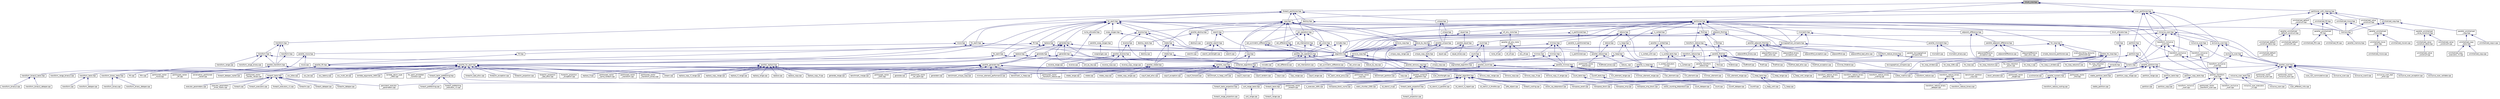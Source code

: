digraph "chunk_size.hpp"
{
  edge [fontname="Helvetica",fontsize="10",labelfontname="Helvetica",labelfontsize="10"];
  node [fontname="Helvetica",fontsize="10",shape=record];
  Node193 [label="chunk_size.hpp",height=0.2,width=0.4,color="black", fillcolor="grey75", style="filled", fontcolor="black"];
  Node193 -> Node194 [dir="back",color="midnightblue",fontsize="10",style="solid",fontname="Helvetica"];
  Node194 [label="foreach_partitioner.hpp",height=0.2,width=0.4,color="black", fillcolor="white", style="filled",URL="$de/deb/foreach__partitioner_8hpp.html"];
  Node194 -> Node195 [dir="back",color="midnightblue",fontsize="10",style="solid",fontname="Helvetica"];
  Node195 [label="copy.hpp",height=0.2,width=0.4,color="black", fillcolor="white", style="filled",URL="$d3/d90/algorithms_2copy_8hpp.html"];
  Node195 -> Node196 [dir="back",color="midnightblue",fontsize="10",style="solid",fontname="Helvetica"];
  Node196 [label="parallel_copy.hpp",height=0.2,width=0.4,color="black", fillcolor="white", style="filled",URL="$d8/d06/parallel__copy_8hpp.html"];
  Node196 -> Node197 [dir="back",color="midnightblue",fontsize="10",style="solid",fontname="Helvetica"];
  Node197 [label="cublas_matmul.cpp",height=0.2,width=0.4,color="black", fillcolor="white", style="filled",URL="$dd/d84/cublas__matmul_8cpp.html"];
  Node196 -> Node198 [dir="back",color="midnightblue",fontsize="10",style="solid",fontname="Helvetica"];
  Node198 [label="stream.cpp",height=0.2,width=0.4,color="black", fillcolor="white", style="filled",URL="$da/d5f/stream_8cpp.html"];
  Node196 -> Node199 [dir="back",color="midnightblue",fontsize="10",style="solid",fontname="Helvetica"];
  Node199 [label="benchmark_partition.cpp",height=0.2,width=0.4,color="black", fillcolor="white", style="filled",URL="$d9/d88/benchmark__partition_8cpp.html"];
  Node196 -> Node200 [dir="back",color="midnightblue",fontsize="10",style="solid",fontname="Helvetica"];
  Node200 [label="scan_shortlength.cpp",height=0.2,width=0.4,color="black", fillcolor="white", style="filled",URL="$de/d75/scan__shortlength_8cpp.html"];
  Node196 -> Node201 [dir="back",color="midnightblue",fontsize="10",style="solid",fontname="Helvetica"];
  Node201 [label="copy.cpp",height=0.2,width=0.4,color="black", fillcolor="white", style="filled",URL="$d9/d54/copy_8cpp.html"];
  Node196 -> Node202 [dir="back",color="midnightblue",fontsize="10",style="solid",fontname="Helvetica"];
  Node202 [label="copyif_bad_alloc.cpp",height=0.2,width=0.4,color="black", fillcolor="white", style="filled",URL="$d0/ddd/copyif__bad__alloc_8cpp.html"];
  Node196 -> Node203 [dir="back",color="midnightblue",fontsize="10",style="solid",fontname="Helvetica"];
  Node203 [label="copyif_exception.cpp",height=0.2,width=0.4,color="black", fillcolor="white", style="filled",URL="$dc/d81/copyif__exception_8cpp.html"];
  Node196 -> Node204 [dir="back",color="midnightblue",fontsize="10",style="solid",fontname="Helvetica"];
  Node204 [label="copyif_forward.cpp",height=0.2,width=0.4,color="black", fillcolor="white", style="filled",URL="$d3/d04/copyif__forward_8cpp.html"];
  Node196 -> Node205 [dir="back",color="midnightblue",fontsize="10",style="solid",fontname="Helvetica"];
  Node205 [label="copyif_input.cpp",height=0.2,width=0.4,color="black", fillcolor="white", style="filled",URL="$d5/d41/copyif__input_8cpp.html"];
  Node196 -> Node206 [dir="back",color="midnightblue",fontsize="10",style="solid",fontname="Helvetica"];
  Node206 [label="copyif_random.cpp",height=0.2,width=0.4,color="black", fillcolor="white", style="filled",URL="$dc/d22/copyif__random_8cpp.html"];
  Node196 -> Node207 [dir="back",color="midnightblue",fontsize="10",style="solid",fontname="Helvetica"];
  Node207 [label="copyn.cpp",height=0.2,width=0.4,color="black", fillcolor="white", style="filled",URL="$d3/d44/copyn_8cpp.html"];
  Node196 -> Node208 [dir="back",color="midnightblue",fontsize="10",style="solid",fontname="Helvetica"];
  Node208 [label="copy_range.cpp",height=0.2,width=0.4,color="black", fillcolor="white", style="filled",URL="$d8/d92/copy__range_8cpp.html"];
  Node196 -> Node209 [dir="back",color="midnightblue",fontsize="10",style="solid",fontname="Helvetica"];
  Node209 [label="copyif_range.cpp",height=0.2,width=0.4,color="black", fillcolor="white", style="filled",URL="$dc/dff/copyif__range_8cpp.html"];
  Node196 -> Node210 [dir="back",color="midnightblue",fontsize="10",style="solid",fontname="Helvetica"];
  Node210 [label="partitioned_vector\l_copy.cpp",height=0.2,width=0.4,color="black", fillcolor="white", style="filled",URL="$d9/d91/partitioned__vector__copy_8cpp.html"];
  Node195 -> Node211 [dir="back",color="midnightblue",fontsize="10",style="solid",fontname="Helvetica"];
  Node211 [label="algorithm.hpp",height=0.2,width=0.4,color="black", fillcolor="white", style="filled",URL="$de/d55/algorithm_8hpp.html"];
  Node211 -> Node212 [dir="back",color="midnightblue",fontsize="10",style="solid",fontname="Helvetica"];
  Node212 [label="parallel_algorithm.hpp",height=0.2,width=0.4,color="black", fillcolor="white", style="filled",URL="$d9/db1/parallel__algorithm_8hpp.html"];
  Node212 -> Node213 [dir="back",color="midnightblue",fontsize="10",style="solid",fontname="Helvetica"];
  Node213 [label="1d_stencil_4.cpp",height=0.2,width=0.4,color="black", fillcolor="white", style="filled",URL="$d1/d7d/1d__stencil__4_8cpp.html"];
  Node212 -> Node214 [dir="back",color="midnightblue",fontsize="10",style="solid",fontname="Helvetica"];
  Node214 [label="1d_stencil_4_parallel.cpp",height=0.2,width=0.4,color="black", fillcolor="white", style="filled",URL="$d6/d05/1d__stencil__4__parallel_8cpp.html"];
  Node212 -> Node215 [dir="back",color="midnightblue",fontsize="10",style="solid",fontname="Helvetica"];
  Node215 [label="1d_stencil_4_repart.cpp",height=0.2,width=0.4,color="black", fillcolor="white", style="filled",URL="$d0/d6b/1d__stencil__4__repart_8cpp.html"];
  Node212 -> Node216 [dir="back",color="midnightblue",fontsize="10",style="solid",fontname="Helvetica"];
  Node216 [label="1d_stencil_4_throttle.cpp",height=0.2,width=0.4,color="black", fillcolor="white", style="filled",URL="$d6/de5/1d__stencil__4__throttle_8cpp.html"];
  Node212 -> Node217 [dir="back",color="midnightblue",fontsize="10",style="solid",fontname="Helvetica"];
  Node217 [label="safe_object.cpp",height=0.2,width=0.4,color="black", fillcolor="white", style="filled",URL="$dd/d52/safe__object_8cpp.html"];
  Node212 -> Node218 [dir="back",color="midnightblue",fontsize="10",style="solid",fontname="Helvetica"];
  Node218 [label="vector_counting_dotproduct.cpp",height=0.2,width=0.4,color="black", fillcolor="white", style="filled",URL="$df/de9/vector__counting__dotproduct_8cpp.html"];
  Node212 -> Node219 [dir="back",color="midnightblue",fontsize="10",style="solid",fontname="Helvetica"];
  Node219 [label="vector_zip_dotproduct.cpp",height=0.2,width=0.4,color="black", fillcolor="white", style="filled",URL="$dc/d18/vector__zip__dotproduct_8cpp.html"];
  Node212 -> Node220 [dir="back",color="midnightblue",fontsize="10",style="solid",fontname="Helvetica"];
  Node220 [label="transpose_await.cpp",height=0.2,width=0.4,color="black", fillcolor="white", style="filled",URL="$de/d68/transpose__await_8cpp.html"];
  Node212 -> Node221 [dir="back",color="midnightblue",fontsize="10",style="solid",fontname="Helvetica"];
  Node221 [label="transpose_block.cpp",height=0.2,width=0.4,color="black", fillcolor="white", style="filled",URL="$d0/de1/transpose__block_8cpp.html"];
  Node212 -> Node222 [dir="back",color="midnightblue",fontsize="10",style="solid",fontname="Helvetica"];
  Node222 [label="transpose_block_numa.cpp",height=0.2,width=0.4,color="black", fillcolor="white", style="filled",URL="$dd/d3b/transpose__block__numa_8cpp.html"];
  Node212 -> Node223 [dir="back",color="midnightblue",fontsize="10",style="solid",fontname="Helvetica"];
  Node223 [label="transpose_smp.cpp",height=0.2,width=0.4,color="black", fillcolor="white", style="filled",URL="$d2/d99/transpose__smp_8cpp.html"];
  Node212 -> Node224 [dir="back",color="midnightblue",fontsize="10",style="solid",fontname="Helvetica"];
  Node224 [label="transpose_smp_block.cpp",height=0.2,width=0.4,color="black", fillcolor="white", style="filled",URL="$da/d4d/transpose__smp__block_8cpp.html"];
  Node212 -> Node225 [dir="back",color="midnightblue",fontsize="10",style="solid",fontname="Helvetica"];
  Node225 [label="foreach_scaling.cpp",height=0.2,width=0.4,color="black", fillcolor="white", style="filled",URL="$d4/d94/foreach__scaling_8cpp.html"];
  Node212 -> Node226 [dir="back",color="midnightblue",fontsize="10",style="solid",fontname="Helvetica"];
  Node226 [label="partitioned_vector\l_foreach.cpp",height=0.2,width=0.4,color="black", fillcolor="white", style="filled",URL="$df/d5f/partitioned__vector__foreach_8cpp.html"];
  Node212 -> Node227 [dir="back",color="midnightblue",fontsize="10",style="solid",fontname="Helvetica"];
  Node227 [label="is_executor_1691.cpp",height=0.2,width=0.4,color="black", fillcolor="white", style="filled",URL="$d2/d1e/is__executor__1691_8cpp.html"];
  Node212 -> Node228 [dir="back",color="midnightblue",fontsize="10",style="solid",fontname="Helvetica"];
  Node228 [label="static_chunker_2282.cpp",height=0.2,width=0.4,color="black", fillcolor="white", style="filled",URL="$d5/d52/static__chunker__2282_8cpp.html"];
  Node212 -> Node229 [dir="back",color="midnightblue",fontsize="10",style="solid",fontname="Helvetica"];
  Node229 [label="foreach_tests_projection.hpp",height=0.2,width=0.4,color="black", fillcolor="white", style="filled",URL="$dd/d98/algorithms_2foreach__tests__projection_8hpp.html"];
  Node229 -> Node230 [dir="back",color="midnightblue",fontsize="10",style="solid",fontname="Helvetica"];
  Node230 [label="foreach_projection.cpp",height=0.2,width=0.4,color="black", fillcolor="white", style="filled",URL="$d3/d3e/foreach__projection_8cpp.html"];
  Node212 -> Node231 [dir="back",color="midnightblue",fontsize="10",style="solid",fontname="Helvetica"];
  Node231 [label="persistent_executor\l_parameters.cpp",height=0.2,width=0.4,color="black", fillcolor="white", style="filled",URL="$db/d9b/persistent__executor__parameters_8cpp.html"];
  Node211 -> Node232 [dir="back",color="midnightblue",fontsize="10",style="solid",fontname="Helvetica"];
  Node232 [label="parallel_container\l_algorithm.hpp",height=0.2,width=0.4,color="black", fillcolor="white", style="filled",URL="$d4/d28/parallel__container__algorithm_8hpp.html"];
  Node232 -> Node233 [dir="back",color="midnightblue",fontsize="10",style="solid",fontname="Helvetica"];
  Node233 [label="foreach_tests.hpp",height=0.2,width=0.4,color="black", fillcolor="white", style="filled",URL="$d1/da3/container__algorithms_2foreach__tests_8hpp.html"];
  Node233 -> Node234 [dir="back",color="midnightblue",fontsize="10",style="solid",fontname="Helvetica"];
  Node234 [label="foreach_range.cpp",height=0.2,width=0.4,color="black", fillcolor="white", style="filled",URL="$d1/d8e/foreach__range_8cpp.html"];
  Node232 -> Node235 [dir="back",color="midnightblue",fontsize="10",style="solid",fontname="Helvetica"];
  Node235 [label="foreach_tests_projection.hpp",height=0.2,width=0.4,color="black", fillcolor="white", style="filled",URL="$d4/d89/container__algorithms_2foreach__tests__projection_8hpp.html"];
  Node235 -> Node236 [dir="back",color="midnightblue",fontsize="10",style="solid",fontname="Helvetica"];
  Node236 [label="foreach_range_projection.cpp",height=0.2,width=0.4,color="black", fillcolor="white", style="filled",URL="$d6/d56/foreach__range__projection_8cpp.html"];
  Node232 -> Node237 [dir="back",color="midnightblue",fontsize="10",style="solid",fontname="Helvetica"];
  Node237 [label="sort_range_tests.hpp",height=0.2,width=0.4,color="black", fillcolor="white", style="filled",URL="$df/d52/sort__range__tests_8hpp.html"];
  Node237 -> Node238 [dir="back",color="midnightblue",fontsize="10",style="solid",fontname="Helvetica"];
  Node238 [label="sort_range.cpp",height=0.2,width=0.4,color="black", fillcolor="white", style="filled",URL="$dd/d6a/sort__range_8cpp.html"];
  Node211 -> Node239 [dir="back",color="midnightblue",fontsize="10",style="solid",fontname="Helvetica"];
  Node239 [label="container_algorithms.hpp",height=0.2,width=0.4,color="black", fillcolor="white", style="filled",URL="$de/da1/container__algorithms_8hpp.html"];
  Node239 -> Node232 [dir="back",color="midnightblue",fontsize="10",style="solid",fontname="Helvetica"];
  Node211 -> Node240 [dir="back",color="midnightblue",fontsize="10",style="solid",fontname="Helvetica"];
  Node240 [label="segmented_algorithm.hpp",height=0.2,width=0.4,color="black", fillcolor="white", style="filled",URL="$d2/d57/segmented__algorithm_8hpp.html"];
  Node211 -> Node241 [dir="back",color="midnightblue",fontsize="10",style="solid",fontname="Helvetica"];
  Node241 [label="findfirstof_binary.cpp",height=0.2,width=0.4,color="black", fillcolor="white", style="filled",URL="$db/da2/findfirstof__binary_8cpp.html"];
  Node211 -> Node242 [dir="back",color="midnightblue",fontsize="10",style="solid",fontname="Helvetica"];
  Node242 [label="reduce_by_key.cpp",height=0.2,width=0.4,color="black", fillcolor="white", style="filled",URL="$dd/dde/reduce__by__key_8cpp.html"];
  Node211 -> Node243 [dir="back",color="midnightblue",fontsize="10",style="solid",fontname="Helvetica"];
  Node243 [label="sort_by_key.cpp",height=0.2,width=0.4,color="black", fillcolor="white", style="filled",URL="$df/daa/sort__by__key_8cpp.html"];
  Node195 -> Node244 [dir="back",color="midnightblue",fontsize="10",style="solid",fontname="Helvetica"];
  Node244 [label="reduce_by_key.hpp",height=0.2,width=0.4,color="black", fillcolor="white", style="filled",URL="$d9/d4a/reduce__by__key_8hpp.html"];
  Node244 -> Node245 [dir="back",color="midnightblue",fontsize="10",style="solid",fontname="Helvetica"];
  Node245 [label="parallel_reduce.hpp",height=0.2,width=0.4,color="black", fillcolor="white", style="filled",URL="$d4/d04/parallel__reduce_8hpp.html"];
  Node245 -> Node246 [dir="back",color="midnightblue",fontsize="10",style="solid",fontname="Helvetica"];
  Node246 [label="reduce_.cpp",height=0.2,width=0.4,color="black", fillcolor="white", style="filled",URL="$d5/d03/reduce___8cpp.html"];
  Node245 -> Node247 [dir="back",color="midnightblue",fontsize="10",style="solid",fontname="Helvetica"];
  Node247 [label="partitioned_vector\l_reduce.cpp",height=0.2,width=0.4,color="black", fillcolor="white", style="filled",URL="$d0/d35/partitioned__vector__reduce_8cpp.html"];
  Node244 -> Node242 [dir="back",color="midnightblue",fontsize="10",style="solid",fontname="Helvetica"];
  Node195 -> Node248 [dir="back",color="midnightblue",fontsize="10",style="solid",fontname="Helvetica"];
  Node248 [label="remove_copy.hpp",height=0.2,width=0.4,color="black", fillcolor="white", style="filled",URL="$d6/db8/algorithms_2remove__copy_8hpp.html"];
  Node248 -> Node249 [dir="back",color="midnightblue",fontsize="10",style="solid",fontname="Helvetica"];
  Node249 [label="parallel_remove_copy.hpp",height=0.2,width=0.4,color="black", fillcolor="white", style="filled",URL="$d3/d53/parallel__remove__copy_8hpp.html"];
  Node249 -> Node200 [dir="back",color="midnightblue",fontsize="10",style="solid",fontname="Helvetica"];
  Node249 -> Node250 [dir="back",color="midnightblue",fontsize="10",style="solid",fontname="Helvetica"];
  Node250 [label="remove_copy.cpp",height=0.2,width=0.4,color="black", fillcolor="white", style="filled",URL="$de/db8/remove__copy_8cpp.html"];
  Node249 -> Node251 [dir="back",color="midnightblue",fontsize="10",style="solid",fontname="Helvetica"];
  Node251 [label="remove_copy_if.cpp",height=0.2,width=0.4,color="black", fillcolor="white", style="filled",URL="$d1/d0f/remove__copy__if_8cpp.html"];
  Node249 -> Node252 [dir="back",color="midnightblue",fontsize="10",style="solid",fontname="Helvetica"];
  Node252 [label="remove_copy_if_range.cpp",height=0.2,width=0.4,color="black", fillcolor="white", style="filled",URL="$df/d42/remove__copy__if__range_8cpp.html"];
  Node249 -> Node253 [dir="back",color="midnightblue",fontsize="10",style="solid",fontname="Helvetica"];
  Node253 [label="remove_copy_range.cpp",height=0.2,width=0.4,color="black", fillcolor="white", style="filled",URL="$dd/d90/remove__copy__range_8cpp.html"];
  Node248 -> Node211 [dir="back",color="midnightblue",fontsize="10",style="solid",fontname="Helvetica"];
  Node248 -> Node254 [dir="back",color="midnightblue",fontsize="10",style="solid",fontname="Helvetica"];
  Node254 [label="remove_copy.hpp",height=0.2,width=0.4,color="black", fillcolor="white", style="filled",URL="$d5/d0b/container__algorithms_2remove__copy_8hpp.html"];
  Node254 -> Node249 [dir="back",color="midnightblue",fontsize="10",style="solid",fontname="Helvetica"];
  Node254 -> Node239 [dir="back",color="midnightblue",fontsize="10",style="solid",fontname="Helvetica"];
  Node195 -> Node255 [dir="back",color="midnightblue",fontsize="10",style="solid",fontname="Helvetica"];
  Node255 [label="reverse.hpp",height=0.2,width=0.4,color="black", fillcolor="white", style="filled",URL="$d2/df8/algorithms_2reverse_8hpp.html"];
  Node255 -> Node256 [dir="back",color="midnightblue",fontsize="10",style="solid",fontname="Helvetica"];
  Node256 [label="parallel_reverse.hpp",height=0.2,width=0.4,color="black", fillcolor="white", style="filled",URL="$d0/d25/parallel__reverse_8hpp.html"];
  Node256 -> Node257 [dir="back",color="midnightblue",fontsize="10",style="solid",fontname="Helvetica"];
  Node257 [label="reverse.cpp",height=0.2,width=0.4,color="black", fillcolor="white", style="filled",URL="$d8/dc4/reverse_8cpp.html"];
  Node256 -> Node258 [dir="back",color="midnightblue",fontsize="10",style="solid",fontname="Helvetica"];
  Node258 [label="reverse_copy.cpp",height=0.2,width=0.4,color="black", fillcolor="white", style="filled",URL="$dd/d14/reverse__copy_8cpp.html"];
  Node256 -> Node259 [dir="back",color="midnightblue",fontsize="10",style="solid",fontname="Helvetica"];
  Node259 [label="reverse_copy_range.cpp",height=0.2,width=0.4,color="black", fillcolor="white", style="filled",URL="$dc/d43/reverse__copy__range_8cpp.html"];
  Node256 -> Node260 [dir="back",color="midnightblue",fontsize="10",style="solid",fontname="Helvetica"];
  Node260 [label="reverse_range.cpp",height=0.2,width=0.4,color="black", fillcolor="white", style="filled",URL="$df/de9/reverse__range_8cpp.html"];
  Node255 -> Node211 [dir="back",color="midnightblue",fontsize="10",style="solid",fontname="Helvetica"];
  Node255 -> Node261 [dir="back",color="midnightblue",fontsize="10",style="solid",fontname="Helvetica"];
  Node261 [label="rotate.hpp",height=0.2,width=0.4,color="black", fillcolor="white", style="filled",URL="$da/df0/algorithms_2rotate_8hpp.html"];
  Node261 -> Node262 [dir="back",color="midnightblue",fontsize="10",style="solid",fontname="Helvetica"];
  Node262 [label="parallel_rotate.hpp",height=0.2,width=0.4,color="black", fillcolor="white", style="filled",URL="$db/dcd/parallel__rotate_8hpp.html"];
  Node262 -> Node263 [dir="back",color="midnightblue",fontsize="10",style="solid",fontname="Helvetica"];
  Node263 [label="rotate.cpp",height=0.2,width=0.4,color="black", fillcolor="white", style="filled",URL="$d7/d5d/rotate_8cpp.html"];
  Node262 -> Node264 [dir="back",color="midnightblue",fontsize="10",style="solid",fontname="Helvetica"];
  Node264 [label="rotate_copy.cpp",height=0.2,width=0.4,color="black", fillcolor="white", style="filled",URL="$da/d77/rotate__copy_8cpp.html"];
  Node262 -> Node265 [dir="back",color="midnightblue",fontsize="10",style="solid",fontname="Helvetica"];
  Node265 [label="rotate_copy_range.cpp",height=0.2,width=0.4,color="black", fillcolor="white", style="filled",URL="$df/d8b/rotate__copy__range_8cpp.html"];
  Node262 -> Node266 [dir="back",color="midnightblue",fontsize="10",style="solid",fontname="Helvetica"];
  Node266 [label="rotate_range.cpp",height=0.2,width=0.4,color="black", fillcolor="white", style="filled",URL="$d5/d40/rotate__range_8cpp.html"];
  Node261 -> Node211 [dir="back",color="midnightblue",fontsize="10",style="solid",fontname="Helvetica"];
  Node261 -> Node267 [dir="back",color="midnightblue",fontsize="10",style="solid",fontname="Helvetica"];
  Node267 [label="rotate.hpp",height=0.2,width=0.4,color="black", fillcolor="white", style="filled",URL="$da/d1b/container__algorithms_2rotate_8hpp.html"];
  Node267 -> Node262 [dir="back",color="midnightblue",fontsize="10",style="solid",fontname="Helvetica"];
  Node267 -> Node239 [dir="back",color="midnightblue",fontsize="10",style="solid",fontname="Helvetica"];
  Node255 -> Node268 [dir="back",color="midnightblue",fontsize="10",style="solid",fontname="Helvetica"];
  Node268 [label="reverse.hpp",height=0.2,width=0.4,color="black", fillcolor="white", style="filled",URL="$db/dd1/container__algorithms_2reverse_8hpp.html"];
  Node268 -> Node256 [dir="back",color="midnightblue",fontsize="10",style="solid",fontname="Helvetica"];
  Node268 -> Node239 [dir="back",color="midnightblue",fontsize="10",style="solid",fontname="Helvetica"];
  Node195 -> Node261 [dir="back",color="midnightblue",fontsize="10",style="solid",fontname="Helvetica"];
  Node195 -> Node269 [dir="back",color="midnightblue",fontsize="10",style="solid",fontname="Helvetica"];
  Node269 [label="set_difference.hpp",height=0.2,width=0.4,color="black", fillcolor="white", style="filled",URL="$d9/d20/set__difference_8hpp.html"];
  Node269 -> Node270 [dir="back",color="midnightblue",fontsize="10",style="solid",fontname="Helvetica"];
  Node270 [label="parallel_set_operations.hpp",height=0.2,width=0.4,color="black", fillcolor="white", style="filled",URL="$d6/d3c/parallel__set__operations_8hpp.html"];
  Node270 -> Node271 [dir="back",color="midnightblue",fontsize="10",style="solid",fontname="Helvetica"];
  Node271 [label="includes.cpp",height=0.2,width=0.4,color="black", fillcolor="white", style="filled",URL="$dc/d10/includes_8cpp.html"];
  Node270 -> Node272 [dir="back",color="midnightblue",fontsize="10",style="solid",fontname="Helvetica"];
  Node272 [label="set_difference.cpp",height=0.2,width=0.4,color="black", fillcolor="white", style="filled",URL="$d5/d98/set__difference_8cpp.html"];
  Node270 -> Node273 [dir="back",color="midnightblue",fontsize="10",style="solid",fontname="Helvetica"];
  Node273 [label="set_intersection.cpp",height=0.2,width=0.4,color="black", fillcolor="white", style="filled",URL="$dd/d83/set__intersection_8cpp.html"];
  Node270 -> Node274 [dir="back",color="midnightblue",fontsize="10",style="solid",fontname="Helvetica"];
  Node274 [label="set_symmetric_difference.cpp",height=0.2,width=0.4,color="black", fillcolor="white", style="filled",URL="$d4/d0c/set__symmetric__difference_8cpp.html"];
  Node270 -> Node275 [dir="back",color="midnightblue",fontsize="10",style="solid",fontname="Helvetica"];
  Node275 [label="set_union.cpp",height=0.2,width=0.4,color="black", fillcolor="white", style="filled",URL="$d7/d76/set__union_8cpp.html"];
  Node269 -> Node211 [dir="back",color="midnightblue",fontsize="10",style="solid",fontname="Helvetica"];
  Node195 -> Node276 [dir="back",color="midnightblue",fontsize="10",style="solid",fontname="Helvetica"];
  Node276 [label="set_intersection.hpp",height=0.2,width=0.4,color="black", fillcolor="white", style="filled",URL="$d1/dd5/set__intersection_8hpp.html"];
  Node276 -> Node270 [dir="back",color="midnightblue",fontsize="10",style="solid",fontname="Helvetica"];
  Node276 -> Node211 [dir="back",color="midnightblue",fontsize="10",style="solid",fontname="Helvetica"];
  Node195 -> Node277 [dir="back",color="midnightblue",fontsize="10",style="solid",fontname="Helvetica"];
  Node277 [label="set_symmetric_difference.hpp",height=0.2,width=0.4,color="black", fillcolor="white", style="filled",URL="$de/da4/set__symmetric__difference_8hpp.html"];
  Node277 -> Node270 [dir="back",color="midnightblue",fontsize="10",style="solid",fontname="Helvetica"];
  Node277 -> Node211 [dir="back",color="midnightblue",fontsize="10",style="solid",fontname="Helvetica"];
  Node195 -> Node278 [dir="back",color="midnightblue",fontsize="10",style="solid",fontname="Helvetica"];
  Node278 [label="set_union.hpp",height=0.2,width=0.4,color="black", fillcolor="white", style="filled",URL="$d9/d1a/set__union_8hpp.html"];
  Node278 -> Node270 [dir="back",color="midnightblue",fontsize="10",style="solid",fontname="Helvetica"];
  Node278 -> Node211 [dir="back",color="midnightblue",fontsize="10",style="solid",fontname="Helvetica"];
  Node195 -> Node279 [dir="back",color="midnightblue",fontsize="10",style="solid",fontname="Helvetica"];
  Node279 [label="copy.hpp",height=0.2,width=0.4,color="black", fillcolor="white", style="filled",URL="$dc/de5/container__algorithms_2copy_8hpp.html"];
  Node279 -> Node196 [dir="back",color="midnightblue",fontsize="10",style="solid",fontname="Helvetica"];
  Node279 -> Node239 [dir="back",color="midnightblue",fontsize="10",style="solid",fontname="Helvetica"];
  Node194 -> Node280 [dir="back",color="midnightblue",fontsize="10",style="solid",fontname="Helvetica"];
  Node280 [label="destroy.hpp",height=0.2,width=0.4,color="black", fillcolor="white", style="filled",URL="$df/dd5/destroy_8hpp.html"];
  Node280 -> Node281 [dir="back",color="midnightblue",fontsize="10",style="solid",fontname="Helvetica"];
  Node281 [label="parallel_destroy.hpp",height=0.2,width=0.4,color="black", fillcolor="white", style="filled",URL="$d9/d93/parallel__destroy_8hpp.html"];
  Node281 -> Node282 [dir="back",color="midnightblue",fontsize="10",style="solid",fontname="Helvetica"];
  Node282 [label="destroy_tests.hpp",height=0.2,width=0.4,color="black", fillcolor="white", style="filled",URL="$db/d13/destroy__tests_8hpp.html"];
  Node282 -> Node283 [dir="back",color="midnightblue",fontsize="10",style="solid",fontname="Helvetica"];
  Node283 [label="destroy.cpp",height=0.2,width=0.4,color="black", fillcolor="white", style="filled",URL="$dd/d93/destroy_8cpp.html"];
  Node281 -> Node284 [dir="back",color="midnightblue",fontsize="10",style="solid",fontname="Helvetica"];
  Node284 [label="destroyn.cpp",height=0.2,width=0.4,color="black", fillcolor="white", style="filled",URL="$de/dbc/destroyn_8cpp.html"];
  Node280 -> Node285 [dir="back",color="midnightblue",fontsize="10",style="solid",fontname="Helvetica"];
  Node285 [label="memory.hpp",height=0.2,width=0.4,color="black", fillcolor="white", style="filled",URL="$d6/d13/parallel_2memory_8hpp.html"];
  Node285 -> Node286 [dir="back",color="midnightblue",fontsize="10",style="solid",fontname="Helvetica"];
  Node286 [label="parallel_memory.hpp",height=0.2,width=0.4,color="black", fillcolor="white", style="filled",URL="$db/dd1/parallel__memory_8hpp.html"];
  Node194 -> Node287 [dir="back",color="midnightblue",fontsize="10",style="solid",fontname="Helvetica"];
  Node287 [label="set_operation.hpp",height=0.2,width=0.4,color="black", fillcolor="white", style="filled",URL="$dc/d52/set__operation_8hpp.html"];
  Node287 -> Node269 [dir="back",color="midnightblue",fontsize="10",style="solid",fontname="Helvetica"];
  Node287 -> Node276 [dir="back",color="midnightblue",fontsize="10",style="solid",fontname="Helvetica"];
  Node287 -> Node277 [dir="back",color="midnightblue",fontsize="10",style="solid",fontname="Helvetica"];
  Node287 -> Node278 [dir="back",color="midnightblue",fontsize="10",style="solid",fontname="Helvetica"];
  Node194 -> Node288 [dir="back",color="midnightblue",fontsize="10",style="solid",fontname="Helvetica"];
  Node288 [label="for_each.hpp",height=0.2,width=0.4,color="black", fillcolor="white", style="filled",URL="$d8/d62/algorithms_2for__each_8hpp.html"];
  Node288 -> Node289 [dir="back",color="midnightblue",fontsize="10",style="solid",fontname="Helvetica"];
  Node289 [label="block_allocator.hpp",height=0.2,width=0.4,color="black", fillcolor="white", style="filled",URL="$d9/d7a/block__allocator_8hpp.html"];
  Node289 -> Node290 [dir="back",color="midnightblue",fontsize="10",style="solid",fontname="Helvetica"];
  Node290 [label="host.hpp",height=0.2,width=0.4,color="black", fillcolor="white", style="filled",URL="$dd/d78/host_8hpp.html"];
  Node290 -> Node291 [dir="back",color="midnightblue",fontsize="10",style="solid",fontname="Helvetica"];
  Node291 [label="compute.hpp",height=0.2,width=0.4,color="black", fillcolor="white", style="filled",URL="$df/dd0/compute_8hpp.html"];
  Node291 -> Node197 [dir="back",color="midnightblue",fontsize="10",style="solid",fontname="Helvetica"];
  Node291 -> Node292 [dir="back",color="midnightblue",fontsize="10",style="solid",fontname="Helvetica"];
  Node292 [label="synchronize.cpp",height=0.2,width=0.4,color="black", fillcolor="white", style="filled",URL="$da/da2/synchronize_8cpp.html"];
  Node291 -> Node198 [dir="back",color="midnightblue",fontsize="10",style="solid",fontname="Helvetica"];
  Node291 -> Node293 [dir="back",color="midnightblue",fontsize="10",style="solid",fontname="Helvetica"];
  Node293 [label="for_each_value_proxy.cpp",height=0.2,width=0.4,color="black", fillcolor="white", style="filled",URL="$d1/d78/for__each__value__proxy_8cpp.html"];
  Node291 -> Node294 [dir="back",color="midnightblue",fontsize="10",style="solid",fontname="Helvetica"];
  Node294 [label="block_allocator.cpp",height=0.2,width=0.4,color="black", fillcolor="white", style="filled",URL="$dc/d4a/block__allocator_8cpp.html"];
  Node291 -> Node295 [dir="back",color="midnightblue",fontsize="10",style="solid",fontname="Helvetica"];
  Node295 [label="partitioned_vector\l_target.cpp",height=0.2,width=0.4,color="black", fillcolor="white", style="filled",URL="$d9/dd1/partitioned__vector__target_8cpp.html"];
  Node288 -> Node296 [dir="back",color="midnightblue",fontsize="10",style="solid",fontname="Helvetica"];
  Node296 [label="parallel_for_each.hpp",height=0.2,width=0.4,color="black", fillcolor="white", style="filled",URL="$db/df6/parallel__for__each_8hpp.html"];
  Node296 -> Node197 [dir="back",color="midnightblue",fontsize="10",style="solid",fontname="Helvetica"];
  Node296 -> Node297 [dir="back",color="midnightblue",fontsize="10",style="solid",fontname="Helvetica"];
  Node297 [label="partitioned_vector\l_spmd_foreach.cpp",height=0.2,width=0.4,color="black", fillcolor="white", style="filled",URL="$db/d7c/partitioned__vector__spmd__foreach_8cpp.html"];
  Node296 -> Node226 [dir="back",color="midnightblue",fontsize="10",style="solid",fontname="Helvetica"];
  Node296 -> Node298 [dir="back",color="midnightblue",fontsize="10",style="solid",fontname="Helvetica"];
  Node298 [label="osu_bibw.cpp",height=0.2,width=0.4,color="black", fillcolor="white", style="filled",URL="$d2/d04/osu__bibw_8cpp.html"];
  Node296 -> Node299 [dir="back",color="midnightblue",fontsize="10",style="solid",fontname="Helvetica"];
  Node299 [label="osu_bw.cpp",height=0.2,width=0.4,color="black", fillcolor="white", style="filled",URL="$d4/d20/osu__bw_8cpp.html"];
  Node296 -> Node300 [dir="back",color="midnightblue",fontsize="10",style="solid",fontname="Helvetica"];
  Node300 [label="osu_latency.cpp",height=0.2,width=0.4,color="black", fillcolor="white", style="filled",URL="$df/d58/osu__latency_8cpp.html"];
  Node296 -> Node301 [dir="back",color="midnightblue",fontsize="10",style="solid",fontname="Helvetica"];
  Node301 [label="osu_multi_lat.cpp",height=0.2,width=0.4,color="black", fillcolor="white", style="filled",URL="$d7/d91/osu__multi__lat_8cpp.html"];
  Node296 -> Node293 [dir="back",color="midnightblue",fontsize="10",style="solid",fontname="Helvetica"];
  Node296 -> Node302 [dir="back",color="midnightblue",fontsize="10",style="solid",fontname="Helvetica"];
  Node302 [label="lambda_arguments_2403.cpp",height=0.2,width=0.4,color="black", fillcolor="white", style="filled",URL="$d9/d6a/lambda__arguments__2403_8cpp.html"];
  Node296 -> Node303 [dir="back",color="midnightblue",fontsize="10",style="solid",fontname="Helvetica"];
  Node303 [label="lambda_return_type\l_2402.cpp",height=0.2,width=0.4,color="black", fillcolor="white", style="filled",URL="$dc/d13/lambda__return__type__2402_8cpp.html"];
  Node296 -> Node304 [dir="back",color="midnightblue",fontsize="10",style="solid",fontname="Helvetica"];
  Node304 [label="for_each_annotated\l_function.cpp",height=0.2,width=0.4,color="black", fillcolor="white", style="filled",URL="$d5/dbf/for__each__annotated__function_8cpp.html"];
  Node296 -> Node305 [dir="back",color="midnightblue",fontsize="10",style="solid",fontname="Helvetica"];
  Node305 [label="foreach_tests.hpp",height=0.2,width=0.4,color="black", fillcolor="white", style="filled",URL="$d4/d2c/algorithms_2foreach__tests_8hpp.html"];
  Node305 -> Node306 [dir="back",color="midnightblue",fontsize="10",style="solid",fontname="Helvetica"];
  Node306 [label="foreach.cpp",height=0.2,width=0.4,color="black", fillcolor="white", style="filled",URL="$d1/d33/foreach_8cpp.html"];
  Node305 -> Node307 [dir="back",color="midnightblue",fontsize="10",style="solid",fontname="Helvetica"];
  Node307 [label="foreach_executors.cpp",height=0.2,width=0.4,color="black", fillcolor="white", style="filled",URL="$d3/d54/foreach__executors_8cpp.html"];
  Node305 -> Node308 [dir="back",color="midnightblue",fontsize="10",style="solid",fontname="Helvetica"];
  Node308 [label="foreach_executors_v1.cpp",height=0.2,width=0.4,color="black", fillcolor="white", style="filled",URL="$dd/dda/foreach__executors__v1_8cpp.html"];
  Node305 -> Node309 [dir="back",color="midnightblue",fontsize="10",style="solid",fontname="Helvetica"];
  Node309 [label="foreachn.cpp",height=0.2,width=0.4,color="black", fillcolor="white", style="filled",URL="$d3/d1b/foreachn_8cpp.html"];
  Node305 -> Node310 [dir="back",color="midnightblue",fontsize="10",style="solid",fontname="Helvetica"];
  Node310 [label="foreach_datapar.cpp",height=0.2,width=0.4,color="black", fillcolor="white", style="filled",URL="$da/dfb/foreach__datapar_8cpp.html"];
  Node305 -> Node311 [dir="back",color="midnightblue",fontsize="10",style="solid",fontname="Helvetica"];
  Node311 [label="foreachn_datapar.cpp",height=0.2,width=0.4,color="black", fillcolor="white", style="filled",URL="$d3/ddd/foreachn__datapar_8cpp.html"];
  Node305 -> Node312 [dir="back",color="midnightblue",fontsize="10",style="solid",fontname="Helvetica"];
  Node312 [label="executor_parameters.cpp",height=0.2,width=0.4,color="black", fillcolor="white", style="filled",URL="$dc/d90/executor__parameters_8cpp.html"];
  Node305 -> Node313 [dir="back",color="midnightblue",fontsize="10",style="solid",fontname="Helvetica"];
  Node313 [label="executor_parameters\l_timer_hooks.cpp",height=0.2,width=0.4,color="black", fillcolor="white", style="filled",URL="$d4/d85/executor__parameters__timer__hooks_8cpp.html"];
  Node305 -> Node231 [dir="back",color="midnightblue",fontsize="10",style="solid",fontname="Helvetica"];
  Node296 -> Node314 [dir="back",color="midnightblue",fontsize="10",style="solid",fontname="Helvetica"];
  Node314 [label="foreach_tests_prefetching.hpp",height=0.2,width=0.4,color="black", fillcolor="white", style="filled",URL="$de/d0e/foreach__tests__prefetching_8hpp.html"];
  Node314 -> Node315 [dir="back",color="midnightblue",fontsize="10",style="solid",fontname="Helvetica"];
  Node315 [label="foreach_prefetching.cpp",height=0.2,width=0.4,color="black", fillcolor="white", style="filled",URL="$d4/df0/foreach__prefetching_8cpp.html"];
  Node314 -> Node316 [dir="back",color="midnightblue",fontsize="10",style="solid",fontname="Helvetica"];
  Node316 [label="foreach_prefetching\l_executors_v1.cpp",height=0.2,width=0.4,color="black", fillcolor="white", style="filled",URL="$dd/d50/foreach__prefetching__executors__v1_8cpp.html"];
  Node296 -> Node317 [dir="back",color="midnightblue",fontsize="10",style="solid",fontname="Helvetica"];
  Node317 [label="foreachn_bad_alloc.cpp",height=0.2,width=0.4,color="black", fillcolor="white", style="filled",URL="$dc/dad/foreachn__bad__alloc_8cpp.html"];
  Node296 -> Node318 [dir="back",color="midnightblue",fontsize="10",style="solid",fontname="Helvetica"];
  Node318 [label="foreachn_exception.cpp",height=0.2,width=0.4,color="black", fillcolor="white", style="filled",URL="$d7/d9a/foreachn__exception_8cpp.html"];
  Node296 -> Node319 [dir="back",color="midnightblue",fontsize="10",style="solid",fontname="Helvetica"];
  Node319 [label="foreachn_projection.cpp",height=0.2,width=0.4,color="black", fillcolor="white", style="filled",URL="$db/deb/foreachn__projection_8cpp.html"];
  Node296 -> Node320 [dir="back",color="midnightblue",fontsize="10",style="solid",fontname="Helvetica"];
  Node320 [label="foreachn_projection\l_bad_alloc.cpp",height=0.2,width=0.4,color="black", fillcolor="white", style="filled",URL="$dc/d8d/foreachn__projection__bad__alloc_8cpp.html"];
  Node296 -> Node321 [dir="back",color="midnightblue",fontsize="10",style="solid",fontname="Helvetica"];
  Node321 [label="foreachn_projection\l_exception.cpp",height=0.2,width=0.4,color="black", fillcolor="white", style="filled",URL="$db/df7/foreachn__projection__exception_8cpp.html"];
  Node296 -> Node322 [dir="back",color="midnightblue",fontsize="10",style="solid",fontname="Helvetica"];
  Node322 [label="foreach_datapar_zipiter.cpp",height=0.2,width=0.4,color="black", fillcolor="white", style="filled",URL="$d3/de7/foreach__datapar__zipiter_8cpp.html"];
  Node296 -> Node323 [dir="back",color="midnightblue",fontsize="10",style="solid",fontname="Helvetica"];
  Node323 [label="partitioned_vector\l_for_each.cpp",height=0.2,width=0.4,color="black", fillcolor="white", style="filled",URL="$de/dc8/partitioned__vector__for__each_8cpp.html"];
  Node296 -> Node324 [dir="back",color="midnightblue",fontsize="10",style="solid",fontname="Helvetica"];
  Node324 [label="partitioned_vector\l_handle_values.cpp",height=0.2,width=0.4,color="black", fillcolor="white", style="filled",URL="$dc/dcb/partitioned__vector__handle__values_8cpp.html"];
  Node296 -> Node325 [dir="back",color="midnightblue",fontsize="10",style="solid",fontname="Helvetica"];
  Node325 [label="partitioned_vector\l_move.cpp",height=0.2,width=0.4,color="black", fillcolor="white", style="filled",URL="$d8/d25/partitioned__vector__move_8cpp.html"];
  Node296 -> Node326 [dir="back",color="midnightblue",fontsize="10",style="solid",fontname="Helvetica"];
  Node326 [label="partitioned_vector\l_transform_reduce.cpp",height=0.2,width=0.4,color="black", fillcolor="white", style="filled",URL="$d7/dab/partitioned__vector__transform__reduce_8cpp.html"];
  Node288 -> Node211 [dir="back",color="midnightblue",fontsize="10",style="solid",fontname="Helvetica"];
  Node288 -> Node327 [dir="back",color="midnightblue",fontsize="10",style="solid",fontname="Helvetica"];
  Node327 [label="fill.hpp",height=0.2,width=0.4,color="black", fillcolor="white", style="filled",URL="$d2/d63/algorithms_2fill_8hpp.html"];
  Node327 -> Node328 [dir="back",color="midnightblue",fontsize="10",style="solid",fontname="Helvetica"];
  Node328 [label="parallel_fill.hpp",height=0.2,width=0.4,color="black", fillcolor="white", style="filled",URL="$d9/d4c/parallel__fill_8hpp.html"];
  Node328 -> Node198 [dir="back",color="midnightblue",fontsize="10",style="solid",fontname="Helvetica"];
  Node328 -> Node329 [dir="back",color="midnightblue",fontsize="10",style="solid",fontname="Helvetica"];
  Node329 [label="fill.cpp",height=0.2,width=0.4,color="black", fillcolor="white", style="filled",URL="$db/df9/fill_8cpp.html"];
  Node328 -> Node330 [dir="back",color="midnightblue",fontsize="10",style="solid",fontname="Helvetica"];
  Node330 [label="filln.cpp",height=0.2,width=0.4,color="black", fillcolor="white", style="filled",URL="$d7/df6/filln_8cpp.html"];
  Node328 -> Node331 [dir="back",color="midnightblue",fontsize="10",style="solid",fontname="Helvetica"];
  Node331 [label="partitioned_vector\l_fill.cpp",height=0.2,width=0.4,color="black", fillcolor="white", style="filled",URL="$de/d66/partitioned__vector__fill_8cpp.html"];
  Node328 -> Node332 [dir="back",color="midnightblue",fontsize="10",style="solid",fontname="Helvetica"];
  Node332 [label="serialization_partitioned\l_vector.cpp",height=0.2,width=0.4,color="black", fillcolor="white", style="filled",URL="$dd/dc9/serialization__partitioned__vector_8cpp.html"];
  Node327 -> Node211 [dir="back",color="midnightblue",fontsize="10",style="solid",fontname="Helvetica"];
  Node288 -> Node333 [dir="back",color="midnightblue",fontsize="10",style="solid",fontname="Helvetica"];
  Node333 [label="generate.hpp",height=0.2,width=0.4,color="black", fillcolor="white", style="filled",URL="$d5/da9/algorithms_2generate_8hpp.html"];
  Node333 -> Node334 [dir="back",color="midnightblue",fontsize="10",style="solid",fontname="Helvetica"];
  Node334 [label="parallel_generate.hpp",height=0.2,width=0.4,color="black", fillcolor="white", style="filled",URL="$da/da1/parallel__generate_8hpp.html"];
  Node334 -> Node297 [dir="back",color="midnightblue",fontsize="10",style="solid",fontname="Helvetica"];
  Node334 -> Node335 [dir="back",color="midnightblue",fontsize="10",style="solid",fontname="Helvetica"];
  Node335 [label="minmax_element_performance.cpp",height=0.2,width=0.4,color="black", fillcolor="white", style="filled",URL="$d9/d93/minmax__element__performance_8cpp.html"];
  Node334 -> Node336 [dir="back",color="midnightblue",fontsize="10",style="solid",fontname="Helvetica"];
  Node336 [label="benchmark_is_heap.cpp",height=0.2,width=0.4,color="black", fillcolor="white", style="filled",URL="$da/d4f/benchmark__is__heap_8cpp.html"];
  Node334 -> Node337 [dir="back",color="midnightblue",fontsize="10",style="solid",fontname="Helvetica"];
  Node337 [label="benchmark_is_heap_until.cpp",height=0.2,width=0.4,color="black", fillcolor="white", style="filled",URL="$dc/df5/benchmark__is__heap__until_8cpp.html"];
  Node334 -> Node338 [dir="back",color="midnightblue",fontsize="10",style="solid",fontname="Helvetica"];
  Node338 [label="benchmark_merge.cpp",height=0.2,width=0.4,color="black", fillcolor="white", style="filled",URL="$dd/d49/benchmark__merge_8cpp.html"];
  Node334 -> Node199 [dir="back",color="midnightblue",fontsize="10",style="solid",fontname="Helvetica"];
  Node334 -> Node339 [dir="back",color="midnightblue",fontsize="10",style="solid",fontname="Helvetica"];
  Node339 [label="benchmark_partition\l_copy.cpp",height=0.2,width=0.4,color="black", fillcolor="white", style="filled",URL="$d3/d0e/benchmark__partition__copy_8cpp.html"];
  Node334 -> Node340 [dir="back",color="midnightblue",fontsize="10",style="solid",fontname="Helvetica"];
  Node340 [label="benchmark_unique_copy.cpp",height=0.2,width=0.4,color="black", fillcolor="white", style="filled",URL="$d9/d53/benchmark__unique__copy_8cpp.html"];
  Node334 -> Node341 [dir="back",color="midnightblue",fontsize="10",style="solid",fontname="Helvetica"];
  Node341 [label="partitioned_vector\l_2201.cpp",height=0.2,width=0.4,color="black", fillcolor="white", style="filled",URL="$dc/d39/partitioned__vector__2201_8cpp.html"];
  Node334 -> Node342 [dir="back",color="midnightblue",fontsize="10",style="solid",fontname="Helvetica"];
  Node342 [label="generate.cpp",height=0.2,width=0.4,color="black", fillcolor="white", style="filled",URL="$d4/da7/generate_8cpp.html"];
  Node334 -> Node343 [dir="back",color="midnightblue",fontsize="10",style="solid",fontname="Helvetica"];
  Node343 [label="generaten.cpp",height=0.2,width=0.4,color="black", fillcolor="white", style="filled",URL="$d6/dd4/generaten_8cpp.html"];
  Node334 -> Node344 [dir="back",color="midnightblue",fontsize="10",style="solid",fontname="Helvetica"];
  Node344 [label="generate_range.cpp",height=0.2,width=0.4,color="black", fillcolor="white", style="filled",URL="$d3/d4f/generate__range_8cpp.html"];
  Node333 -> Node211 [dir="back",color="midnightblue",fontsize="10",style="solid",fontname="Helvetica"];
  Node333 -> Node345 [dir="back",color="midnightblue",fontsize="10",style="solid",fontname="Helvetica"];
  Node345 [label="generate.hpp",height=0.2,width=0.4,color="black", fillcolor="white", style="filled",URL="$d4/d84/container__algorithms_2generate_8hpp.html"];
  Node345 -> Node334 [dir="back",color="midnightblue",fontsize="10",style="solid",fontname="Helvetica"];
  Node345 -> Node239 [dir="back",color="midnightblue",fontsize="10",style="solid",fontname="Helvetica"];
  Node333 -> Node346 [dir="back",color="midnightblue",fontsize="10",style="solid",fontname="Helvetica"];
  Node346 [label="generate.hpp",height=0.2,width=0.4,color="black", fillcolor="white", style="filled",URL="$d2/d5d/segmented__algorithms_2generate_8hpp.html"];
  Node346 -> Node334 [dir="back",color="midnightblue",fontsize="10",style="solid",fontname="Helvetica"];
  Node346 -> Node240 [dir="back",color="midnightblue",fontsize="10",style="solid",fontname="Helvetica"];
  Node333 -> Node242 [dir="back",color="midnightblue",fontsize="10",style="solid",fontname="Helvetica"];
  Node333 -> Node243 [dir="back",color="midnightblue",fontsize="10",style="solid",fontname="Helvetica"];
  Node288 -> Node347 [dir="back",color="midnightblue",fontsize="10",style="solid",fontname="Helvetica"];
  Node347 [label="lexicographical_compare.hpp",height=0.2,width=0.4,color="black", fillcolor="white", style="filled",URL="$d5/ddd/lexicographical__compare_8hpp.html"];
  Node347 -> Node348 [dir="back",color="midnightblue",fontsize="10",style="solid",fontname="Helvetica"];
  Node348 [label="parallel_lexicographical\l_compare.hpp",height=0.2,width=0.4,color="black", fillcolor="white", style="filled",URL="$d8/d1e/parallel__lexicographical__compare_8hpp.html"];
  Node348 -> Node349 [dir="back",color="midnightblue",fontsize="10",style="solid",fontname="Helvetica"];
  Node349 [label="lexicographical_compare.cpp",height=0.2,width=0.4,color="black", fillcolor="white", style="filled",URL="$dd/de6/lexicographical__compare_8cpp.html"];
  Node347 -> Node211 [dir="back",color="midnightblue",fontsize="10",style="solid",fontname="Helvetica"];
  Node288 -> Node244 [dir="back",color="midnightblue",fontsize="10",style="solid",fontname="Helvetica"];
  Node288 -> Node350 [dir="back",color="midnightblue",fontsize="10",style="solid",fontname="Helvetica"];
  Node350 [label="replace.hpp",height=0.2,width=0.4,color="black", fillcolor="white", style="filled",URL="$d6/db6/algorithms_2replace_8hpp.html"];
  Node350 -> Node351 [dir="back",color="midnightblue",fontsize="10",style="solid",fontname="Helvetica"];
  Node351 [label="parallel_replace.hpp",height=0.2,width=0.4,color="black", fillcolor="white", style="filled",URL="$d0/d89/parallel__replace_8hpp.html"];
  Node351 -> Node352 [dir="back",color="midnightblue",fontsize="10",style="solid",fontname="Helvetica"];
  Node352 [label="replace.cpp",height=0.2,width=0.4,color="black", fillcolor="white", style="filled",URL="$d6/d96/replace_8cpp.html"];
  Node351 -> Node353 [dir="back",color="midnightblue",fontsize="10",style="solid",fontname="Helvetica"];
  Node353 [label="replace_copy.cpp",height=0.2,width=0.4,color="black", fillcolor="white", style="filled",URL="$da/d69/replace__copy_8cpp.html"];
  Node351 -> Node354 [dir="back",color="midnightblue",fontsize="10",style="solid",fontname="Helvetica"];
  Node354 [label="replace_copy_if.cpp",height=0.2,width=0.4,color="black", fillcolor="white", style="filled",URL="$d4/d1c/replace__copy__if_8cpp.html"];
  Node351 -> Node355 [dir="back",color="midnightblue",fontsize="10",style="solid",fontname="Helvetica"];
  Node355 [label="replace_if.cpp",height=0.2,width=0.4,color="black", fillcolor="white", style="filled",URL="$de/ded/replace__if_8cpp.html"];
  Node351 -> Node356 [dir="back",color="midnightblue",fontsize="10",style="solid",fontname="Helvetica"];
  Node356 [label="replace_copy_if_range.cpp",height=0.2,width=0.4,color="black", fillcolor="white", style="filled",URL="$dc/d56/replace__copy__if__range_8cpp.html"];
  Node351 -> Node357 [dir="back",color="midnightblue",fontsize="10",style="solid",fontname="Helvetica"];
  Node357 [label="replace_copy_range.cpp",height=0.2,width=0.4,color="black", fillcolor="white", style="filled",URL="$d9/def/replace__copy__range_8cpp.html"];
  Node351 -> Node358 [dir="back",color="midnightblue",fontsize="10",style="solid",fontname="Helvetica"];
  Node358 [label="replace_if_range.cpp",height=0.2,width=0.4,color="black", fillcolor="white", style="filled",URL="$df/d8d/replace__if__range_8cpp.html"];
  Node351 -> Node359 [dir="back",color="midnightblue",fontsize="10",style="solid",fontname="Helvetica"];
  Node359 [label="replace_range.cpp",height=0.2,width=0.4,color="black", fillcolor="white", style="filled",URL="$d8/de4/replace__range_8cpp.html"];
  Node350 -> Node211 [dir="back",color="midnightblue",fontsize="10",style="solid",fontname="Helvetica"];
  Node350 -> Node360 [dir="back",color="midnightblue",fontsize="10",style="solid",fontname="Helvetica"];
  Node360 [label="replace.hpp",height=0.2,width=0.4,color="black", fillcolor="white", style="filled",URL="$d7/d55/container__algorithms_2replace_8hpp.html"];
  Node360 -> Node351 [dir="back",color="midnightblue",fontsize="10",style="solid",fontname="Helvetica"];
  Node360 -> Node239 [dir="back",color="midnightblue",fontsize="10",style="solid",fontname="Helvetica"];
  Node288 -> Node255 [dir="back",color="midnightblue",fontsize="10",style="solid",fontname="Helvetica"];
  Node288 -> Node361 [dir="back",color="midnightblue",fontsize="10",style="solid",fontname="Helvetica"];
  Node361 [label="search.hpp",height=0.2,width=0.4,color="black", fillcolor="white", style="filled",URL="$d7/d6f/search_8hpp.html"];
  Node361 -> Node362 [dir="back",color="midnightblue",fontsize="10",style="solid",fontname="Helvetica"];
  Node362 [label="parallel_search.hpp",height=0.2,width=0.4,color="black", fillcolor="white", style="filled",URL="$d0/dc7/parallel__search_8hpp.html"];
  Node362 -> Node363 [dir="back",color="midnightblue",fontsize="10",style="solid",fontname="Helvetica"];
  Node363 [label="search_zerolength.cpp",height=0.2,width=0.4,color="black", fillcolor="white", style="filled",URL="$d0/d9f/search__zerolength_8cpp.html"];
  Node362 -> Node364 [dir="back",color="midnightblue",fontsize="10",style="solid",fontname="Helvetica"];
  Node364 [label="search.cpp",height=0.2,width=0.4,color="black", fillcolor="white", style="filled",URL="$d9/def/search_8cpp.html"];
  Node362 -> Node365 [dir="back",color="midnightblue",fontsize="10",style="solid",fontname="Helvetica"];
  Node365 [label="searchn.cpp",height=0.2,width=0.4,color="black", fillcolor="white", style="filled",URL="$dc/dc5/searchn_8cpp.html"];
  Node361 -> Node211 [dir="back",color="midnightblue",fontsize="10",style="solid",fontname="Helvetica"];
  Node288 -> Node366 [dir="back",color="midnightblue",fontsize="10",style="solid",fontname="Helvetica"];
  Node366 [label="swap_ranges.hpp",height=0.2,width=0.4,color="black", fillcolor="white", style="filled",URL="$df/d24/swap__ranges_8hpp.html"];
  Node366 -> Node367 [dir="back",color="midnightblue",fontsize="10",style="solid",fontname="Helvetica"];
  Node367 [label="parallel_swap_ranges.hpp",height=0.2,width=0.4,color="black", fillcolor="white", style="filled",URL="$dc/db1/parallel__swap__ranges_8hpp.html"];
  Node367 -> Node368 [dir="back",color="midnightblue",fontsize="10",style="solid",fontname="Helvetica"];
  Node368 [label="swapranges.cpp",height=0.2,width=0.4,color="black", fillcolor="white", style="filled",URL="$df/d4e/swapranges_8cpp.html"];
  Node366 -> Node211 [dir="back",color="midnightblue",fontsize="10",style="solid",fontname="Helvetica"];
  Node288 -> Node369 [dir="back",color="midnightblue",fontsize="10",style="solid",fontname="Helvetica"];
  Node369 [label="for_each.hpp",height=0.2,width=0.4,color="black", fillcolor="white", style="filled",URL="$d8/d9a/container__algorithms_2for__each_8hpp.html"];
  Node369 -> Node296 [dir="back",color="midnightblue",fontsize="10",style="solid",fontname="Helvetica"];
  Node369 -> Node239 [dir="back",color="midnightblue",fontsize="10",style="solid",fontname="Helvetica"];
  Node288 -> Node370 [dir="back",color="midnightblue",fontsize="10",style="solid",fontname="Helvetica"];
  Node370 [label="for_each.hpp",height=0.2,width=0.4,color="black", fillcolor="white", style="filled",URL="$de/daa/segmented__algorithms_2for__each_8hpp.html"];
  Node370 -> Node296 [dir="back",color="midnightblue",fontsize="10",style="solid",fontname="Helvetica"];
  Node370 -> Node240 [dir="back",color="midnightblue",fontsize="10",style="solid",fontname="Helvetica"];
  Node370 -> Node371 [dir="back",color="midnightblue",fontsize="10",style="solid",fontname="Helvetica"];
  Node371 [label="fill.hpp",height=0.2,width=0.4,color="black", fillcolor="white", style="filled",URL="$de/d82/segmented__algorithms_2fill_8hpp.html"];
  Node371 -> Node328 [dir="back",color="midnightblue",fontsize="10",style="solid",fontname="Helvetica"];
  Node288 -> Node372 [dir="back",color="midnightblue",fontsize="10",style="solid",fontname="Helvetica"];
  Node372 [label="numa_allocator.hpp",height=0.2,width=0.4,color="black", fillcolor="white", style="filled",URL="$d7/df0/numa__allocator_8hpp.html"];
  Node372 -> Node222 [dir="back",color="midnightblue",fontsize="10",style="solid",fontname="Helvetica"];
  Node194 -> Node373 [dir="back",color="midnightblue",fontsize="10",style="solid",fontname="Helvetica"];
  Node373 [label="move.hpp",height=0.2,width=0.4,color="black", fillcolor="white", style="filled",URL="$d4/d71/move_8hpp.html"];
  Node373 -> Node374 [dir="back",color="midnightblue",fontsize="10",style="solid",fontname="Helvetica"];
  Node374 [label="parallel_move.hpp",height=0.2,width=0.4,color="black", fillcolor="white", style="filled",URL="$d0/d4f/parallel__move_8hpp.html"];
  Node374 -> Node375 [dir="back",color="midnightblue",fontsize="10",style="solid",fontname="Helvetica"];
  Node375 [label="move.cpp",height=0.2,width=0.4,color="black", fillcolor="white", style="filled",URL="$d5/d5f/move_8cpp.html"];
  Node374 -> Node325 [dir="back",color="midnightblue",fontsize="10",style="solid",fontname="Helvetica"];
  Node373 -> Node211 [dir="back",color="midnightblue",fontsize="10",style="solid",fontname="Helvetica"];
  Node194 -> Node376 [dir="back",color="midnightblue",fontsize="10",style="solid",fontname="Helvetica"];
  Node376 [label="transform.hpp",height=0.2,width=0.4,color="black", fillcolor="white", style="filled",URL="$d4/d47/algorithms_2transform_8hpp.html"];
  Node376 -> Node377 [dir="back",color="midnightblue",fontsize="10",style="solid",fontname="Helvetica"];
  Node377 [label="parallel_transform.hpp",height=0.2,width=0.4,color="black", fillcolor="white", style="filled",URL="$da/ddc/parallel__transform_8hpp.html"];
  Node377 -> Node198 [dir="back",color="midnightblue",fontsize="10",style="solid",fontname="Helvetica"];
  Node377 -> Node378 [dir="back",color="midnightblue",fontsize="10",style="solid",fontname="Helvetica"];
  Node378 [label="transform_tests.hpp",height=0.2,width=0.4,color="black", fillcolor="white", style="filled",URL="$de/db6/transform__tests_8hpp.html"];
  Node378 -> Node379 [dir="back",color="midnightblue",fontsize="10",style="solid",fontname="Helvetica"];
  Node379 [label="transform.cpp",height=0.2,width=0.4,color="black", fillcolor="white", style="filled",URL="$d8/d8c/transform_8cpp.html"];
  Node378 -> Node380 [dir="back",color="midnightblue",fontsize="10",style="solid",fontname="Helvetica"];
  Node380 [label="transform_datapar.cpp",height=0.2,width=0.4,color="black", fillcolor="white", style="filled",URL="$da/df1/transform__datapar_8cpp.html"];
  Node377 -> Node381 [dir="back",color="midnightblue",fontsize="10",style="solid",fontname="Helvetica"];
  Node381 [label="transform_binary_tests.hpp",height=0.2,width=0.4,color="black", fillcolor="white", style="filled",URL="$dd/d5d/transform__binary__tests_8hpp.html"];
  Node381 -> Node382 [dir="back",color="midnightblue",fontsize="10",style="solid",fontname="Helvetica"];
  Node382 [label="transform_binary.cpp",height=0.2,width=0.4,color="black", fillcolor="white", style="filled",URL="$d1/d75/transform__binary_8cpp.html"];
  Node381 -> Node383 [dir="back",color="midnightblue",fontsize="10",style="solid",fontname="Helvetica"];
  Node383 [label="transform_binary_datapar.cpp",height=0.2,width=0.4,color="black", fillcolor="white", style="filled",URL="$d2/d77/transform__binary__datapar_8cpp.html"];
  Node377 -> Node384 [dir="back",color="midnightblue",fontsize="10",style="solid",fontname="Helvetica"];
  Node384 [label="transform_binary2_tests.hpp",height=0.2,width=0.4,color="black", fillcolor="white", style="filled",URL="$d7/dcc/transform__binary2__tests_8hpp.html"];
  Node384 -> Node385 [dir="back",color="midnightblue",fontsize="10",style="solid",fontname="Helvetica"];
  Node385 [label="transform_binary2.cpp",height=0.2,width=0.4,color="black", fillcolor="white", style="filled",URL="$d1/d5d/transform__binary2_8cpp.html"];
  Node384 -> Node386 [dir="back",color="midnightblue",fontsize="10",style="solid",fontname="Helvetica"];
  Node386 [label="transform_binary2_datapar.cpp",height=0.2,width=0.4,color="black", fillcolor="white", style="filled",URL="$d4/d76/transform__binary2__datapar_8cpp.html"];
  Node377 -> Node387 [dir="back",color="midnightblue",fontsize="10",style="solid",fontname="Helvetica"];
  Node387 [label="transform_range_binary2.cpp",height=0.2,width=0.4,color="black", fillcolor="white", style="filled",URL="$df/d62/transform__range__binary2_8cpp.html"];
  Node377 -> Node388 [dir="back",color="midnightblue",fontsize="10",style="solid",fontname="Helvetica"];
  Node388 [label="partitioned_vector\l_transform.cpp",height=0.2,width=0.4,color="black", fillcolor="white", style="filled",URL="$d5/dda/partitioned__vector__transform_8cpp.html"];
  Node377 -> Node389 [dir="back",color="midnightblue",fontsize="10",style="solid",fontname="Helvetica"];
  Node389 [label="partitioned_vector\l_transform_binary.cpp",height=0.2,width=0.4,color="black", fillcolor="white", style="filled",URL="$d8/d95/partitioned__vector__transform__binary_8cpp.html"];
  Node376 -> Node390 [dir="back",color="midnightblue",fontsize="10",style="solid",fontname="Helvetica"];
  Node390 [label="transform.hpp",height=0.2,width=0.4,color="black", fillcolor="white", style="filled",URL="$da/dcb/container__algorithms_2transform_8hpp.html"];
  Node390 -> Node377 [dir="back",color="midnightblue",fontsize="10",style="solid",fontname="Helvetica"];
  Node390 -> Node239 [dir="back",color="midnightblue",fontsize="10",style="solid",fontname="Helvetica"];
  Node390 -> Node391 [dir="back",color="midnightblue",fontsize="10",style="solid",fontname="Helvetica"];
  Node391 [label="transform_range.cpp",height=0.2,width=0.4,color="black", fillcolor="white", style="filled",URL="$de/dba/transform__range_8cpp.html"];
  Node390 -> Node392 [dir="back",color="midnightblue",fontsize="10",style="solid",fontname="Helvetica"];
  Node392 [label="transform_range_binary.cpp",height=0.2,width=0.4,color="black", fillcolor="white", style="filled",URL="$df/d17/transform__range__binary_8cpp.html"];
  Node376 -> Node393 [dir="back",color="midnightblue",fontsize="10",style="solid",fontname="Helvetica"];
  Node393 [label="transform.hpp",height=0.2,width=0.4,color="black", fillcolor="white", style="filled",URL="$d8/d80/segmented__algorithms_2transform_8hpp.html"];
  Node393 -> Node377 [dir="back",color="midnightblue",fontsize="10",style="solid",fontname="Helvetica"];
  Node194 -> Node394 [dir="back",color="midnightblue",fontsize="10",style="solid",fontname="Helvetica"];
  Node394 [label="unique.hpp",height=0.2,width=0.4,color="black", fillcolor="white", style="filled",URL="$d8/d56/algorithms_2unique_8hpp.html"];
  Node394 -> Node395 [dir="back",color="midnightblue",fontsize="10",style="solid",fontname="Helvetica"];
  Node395 [label="parallel_unique.hpp",height=0.2,width=0.4,color="black", fillcolor="white", style="filled",URL="$d5/d3a/parallel__unique_8hpp.html"];
  Node395 -> Node340 [dir="back",color="midnightblue",fontsize="10",style="solid",fontname="Helvetica"];
  Node395 -> Node396 [dir="back",color="midnightblue",fontsize="10",style="solid",fontname="Helvetica"];
  Node396 [label="unique_copy_tests.hpp",height=0.2,width=0.4,color="black", fillcolor="white", style="filled",URL="$d8/dff/unique__copy__tests_8hpp.html"];
  Node396 -> Node397 [dir="back",color="midnightblue",fontsize="10",style="solid",fontname="Helvetica"];
  Node397 [label="unique_copy.cpp",height=0.2,width=0.4,color="black", fillcolor="white", style="filled",URL="$de/dbb/unique__copy_8cpp.html"];
  Node395 -> Node398 [dir="back",color="midnightblue",fontsize="10",style="solid",fontname="Helvetica"];
  Node398 [label="unique_copy_range.cpp",height=0.2,width=0.4,color="black", fillcolor="white", style="filled",URL="$db/d2d/unique__copy__range_8cpp.html"];
  Node394 -> Node399 [dir="back",color="midnightblue",fontsize="10",style="solid",fontname="Helvetica"];
  Node399 [label="unique.hpp",height=0.2,width=0.4,color="black", fillcolor="white", style="filled",URL="$dd/da8/container__algorithms_2unique_8hpp.html"];
  Node399 -> Node395 [dir="back",color="midnightblue",fontsize="10",style="solid",fontname="Helvetica"];
  Node193 -> Node400 [dir="back",color="midnightblue",fontsize="10",style="solid",fontname="Helvetica"];
  Node400 [label="partitioner.hpp",height=0.2,width=0.4,color="black", fillcolor="white", style="filled",URL="$d6/d03/parallel_2util_2partitioner_8hpp.html"];
  Node400 -> Node401 [dir="back",color="midnightblue",fontsize="10",style="solid",fontname="Helvetica"];
  Node401 [label="adjacent_difference.hpp",height=0.2,width=0.4,color="black", fillcolor="white", style="filled",URL="$d1/d17/adjacent__difference_8hpp.html"];
  Node401 -> Node402 [dir="back",color="midnightblue",fontsize="10",style="solid",fontname="Helvetica"];
  Node402 [label="parallel_adjacent_difference.hpp",height=0.2,width=0.4,color="black", fillcolor="white", style="filled",URL="$d0/d0e/parallel__adjacent__difference_8hpp.html"];
  Node402 -> Node403 [dir="back",color="midnightblue",fontsize="10",style="solid",fontname="Helvetica"];
  Node403 [label="adjacentdifference.cpp",height=0.2,width=0.4,color="black", fillcolor="white", style="filled",URL="$d5/df0/adjacentdifference_8cpp.html"];
  Node402 -> Node404 [dir="back",color="midnightblue",fontsize="10",style="solid",fontname="Helvetica"];
  Node404 [label="adjacentdifference\l_bad_alloc.cpp",height=0.2,width=0.4,color="black", fillcolor="white", style="filled",URL="$d8/d95/adjacentdifference__bad__alloc_8cpp.html"];
  Node402 -> Node405 [dir="back",color="midnightblue",fontsize="10",style="solid",fontname="Helvetica"];
  Node405 [label="adjacentdifference\l_exception.cpp",height=0.2,width=0.4,color="black", fillcolor="white", style="filled",URL="$d8/d0b/adjacentdifference__exception_8cpp.html"];
  Node401 -> Node406 [dir="back",color="midnightblue",fontsize="10",style="solid",fontname="Helvetica"];
  Node406 [label="numeric.hpp",height=0.2,width=0.4,color="black", fillcolor="white", style="filled",URL="$de/dd5/numeric_8hpp.html"];
  Node406 -> Node407 [dir="back",color="midnightblue",fontsize="10",style="solid",fontname="Helvetica"];
  Node407 [label="parallel_numeric.hpp",height=0.2,width=0.4,color="black", fillcolor="white", style="filled",URL="$d9/db1/parallel__numeric_8hpp.html"];
  Node407 -> Node218 [dir="back",color="midnightblue",fontsize="10",style="solid",fontname="Helvetica"];
  Node407 -> Node219 [dir="back",color="midnightblue",fontsize="10",style="solid",fontname="Helvetica"];
  Node407 -> Node220 [dir="back",color="midnightblue",fontsize="10",style="solid",fontname="Helvetica"];
  Node407 -> Node221 [dir="back",color="midnightblue",fontsize="10",style="solid",fontname="Helvetica"];
  Node407 -> Node222 [dir="back",color="midnightblue",fontsize="10",style="solid",fontname="Helvetica"];
  Node407 -> Node223 [dir="back",color="midnightblue",fontsize="10",style="solid",fontname="Helvetica"];
  Node407 -> Node224 [dir="back",color="midnightblue",fontsize="10",style="solid",fontname="Helvetica"];
  Node407 -> Node408 [dir="back",color="midnightblue",fontsize="10",style="solid",fontname="Helvetica"];
  Node408 [label="transform_reduce_scaling.cpp",height=0.2,width=0.4,color="black", fillcolor="white", style="filled",URL="$db/d2a/transform__reduce__scaling_8cpp.html"];
  Node400 -> Node409 [dir="back",color="midnightblue",fontsize="10",style="solid",fontname="Helvetica"];
  Node409 [label="adjacent_find.hpp",height=0.2,width=0.4,color="black", fillcolor="white", style="filled",URL="$d6/d68/adjacent__find_8hpp.html"];
  Node409 -> Node410 [dir="back",color="midnightblue",fontsize="10",style="solid",fontname="Helvetica"];
  Node410 [label="parallel_adjacent_find.hpp",height=0.2,width=0.4,color="black", fillcolor="white", style="filled",URL="$df/d90/parallel__adjacent__find_8hpp.html"];
  Node410 -> Node411 [dir="back",color="midnightblue",fontsize="10",style="solid",fontname="Helvetica"];
  Node411 [label="adjacentfind.cpp",height=0.2,width=0.4,color="black", fillcolor="white", style="filled",URL="$d2/d99/adjacentfind_8cpp.html"];
  Node410 -> Node412 [dir="back",color="midnightblue",fontsize="10",style="solid",fontname="Helvetica"];
  Node412 [label="adjacentfind_bad_alloc.cpp",height=0.2,width=0.4,color="black", fillcolor="white", style="filled",URL="$d3/d2a/adjacentfind__bad__alloc_8cpp.html"];
  Node410 -> Node413 [dir="back",color="midnightblue",fontsize="10",style="solid",fontname="Helvetica"];
  Node413 [label="adjacentfind_binary.cpp",height=0.2,width=0.4,color="black", fillcolor="white", style="filled",URL="$d3/db1/adjacentfind__binary_8cpp.html"];
  Node410 -> Node414 [dir="back",color="midnightblue",fontsize="10",style="solid",fontname="Helvetica"];
  Node414 [label="adjacentfind_binary\l_bad_alloc.cpp",height=0.2,width=0.4,color="black", fillcolor="white", style="filled",URL="$d6/d81/adjacentfind__binary__bad__alloc_8cpp.html"];
  Node410 -> Node415 [dir="back",color="midnightblue",fontsize="10",style="solid",fontname="Helvetica"];
  Node415 [label="adjacentfind_binary\l_exception.cpp",height=0.2,width=0.4,color="black", fillcolor="white", style="filled",URL="$d8/da8/adjacentfind__binary__exception_8cpp.html"];
  Node410 -> Node416 [dir="back",color="midnightblue",fontsize="10",style="solid",fontname="Helvetica"];
  Node416 [label="adjacentfind_exception.cpp",height=0.2,width=0.4,color="black", fillcolor="white", style="filled",URL="$de/d40/adjacentfind__exception_8cpp.html"];
  Node409 -> Node211 [dir="back",color="midnightblue",fontsize="10",style="solid",fontname="Helvetica"];
  Node400 -> Node417 [dir="back",color="midnightblue",fontsize="10",style="solid",fontname="Helvetica"];
  Node417 [label="all_any_none.hpp",height=0.2,width=0.4,color="black", fillcolor="white", style="filled",URL="$d8/ddd/all__any__none_8hpp.html"];
  Node417 -> Node418 [dir="back",color="midnightblue",fontsize="10",style="solid",fontname="Helvetica"];
  Node418 [label="parallel_all_any_none\l_of.hpp",height=0.2,width=0.4,color="black", fillcolor="white", style="filled",URL="$df/ddf/parallel__all__any__none__of_8hpp.html"];
  Node418 -> Node419 [dir="back",color="midnightblue",fontsize="10",style="solid",fontname="Helvetica"];
  Node419 [label="all_of.cpp",height=0.2,width=0.4,color="black", fillcolor="white", style="filled",URL="$db/d88/all__of_8cpp.html"];
  Node418 -> Node420 [dir="back",color="midnightblue",fontsize="10",style="solid",fontname="Helvetica"];
  Node420 [label="any_of.cpp",height=0.2,width=0.4,color="black", fillcolor="white", style="filled",URL="$d8/d5d/any__of_8cpp.html"];
  Node418 -> Node421 [dir="back",color="midnightblue",fontsize="10",style="solid",fontname="Helvetica"];
  Node421 [label="none_of.cpp",height=0.2,width=0.4,color="black", fillcolor="white", style="filled",URL="$de/d32/none__of_8cpp.html"];
  Node417 -> Node211 [dir="back",color="midnightblue",fontsize="10",style="solid",fontname="Helvetica"];
  Node400 -> Node422 [dir="back",color="midnightblue",fontsize="10",style="solid",fontname="Helvetica"];
  Node422 [label="count.hpp",height=0.2,width=0.4,color="black", fillcolor="white", style="filled",URL="$d7/d8f/algorithms_2count_8hpp.html"];
  Node422 -> Node423 [dir="back",color="midnightblue",fontsize="10",style="solid",fontname="Helvetica"];
  Node423 [label="parallel_count.hpp",height=0.2,width=0.4,color="black", fillcolor="white", style="filled",URL="$de/d0a/parallel__count_8hpp.html"];
  Node423 -> Node424 [dir="back",color="midnightblue",fontsize="10",style="solid",fontname="Helvetica"];
  Node424 [label="count_tests.hpp",height=0.2,width=0.4,color="black", fillcolor="white", style="filled",URL="$de/d3a/count__tests_8hpp.html"];
  Node424 -> Node425 [dir="back",color="midnightblue",fontsize="10",style="solid",fontname="Helvetica"];
  Node425 [label="count.cpp",height=0.2,width=0.4,color="black", fillcolor="white", style="filled",URL="$d3/d01/count_8cpp.html"];
  Node424 -> Node426 [dir="back",color="midnightblue",fontsize="10",style="solid",fontname="Helvetica"];
  Node426 [label="count_datapar.cpp",height=0.2,width=0.4,color="black", fillcolor="white", style="filled",URL="$d6/d38/count__datapar_8cpp.html"];
  Node423 -> Node427 [dir="back",color="midnightblue",fontsize="10",style="solid",fontname="Helvetica"];
  Node427 [label="countif_tests.hpp",height=0.2,width=0.4,color="black", fillcolor="white", style="filled",URL="$d4/da4/countif__tests_8hpp.html"];
  Node427 -> Node428 [dir="back",color="midnightblue",fontsize="10",style="solid",fontname="Helvetica"];
  Node428 [label="countif.cpp",height=0.2,width=0.4,color="black", fillcolor="white", style="filled",URL="$d9/df1/countif_8cpp.html"];
  Node427 -> Node429 [dir="back",color="midnightblue",fontsize="10",style="solid",fontname="Helvetica"];
  Node429 [label="countif_datapar.cpp",height=0.2,width=0.4,color="black", fillcolor="white", style="filled",URL="$dc/d0b/countif__datapar_8cpp.html"];
  Node423 -> Node323 [dir="back",color="midnightblue",fontsize="10",style="solid",fontname="Helvetica"];
  Node423 -> Node388 [dir="back",color="midnightblue",fontsize="10",style="solid",fontname="Helvetica"];
  Node423 -> Node389 [dir="back",color="midnightblue",fontsize="10",style="solid",fontname="Helvetica"];
  Node422 -> Node211 [dir="back",color="midnightblue",fontsize="10",style="solid",fontname="Helvetica"];
  Node422 -> Node430 [dir="back",color="midnightblue",fontsize="10",style="solid",fontname="Helvetica"];
  Node430 [label="count.hpp",height=0.2,width=0.4,color="black", fillcolor="white", style="filled",URL="$d9/dd7/segmented__algorithms_2count_8hpp.html"];
  Node430 -> Node423 [dir="back",color="midnightblue",fontsize="10",style="solid",fontname="Helvetica"];
  Node430 -> Node240 [dir="back",color="midnightblue",fontsize="10",style="solid",fontname="Helvetica"];
  Node400 -> Node287 [dir="back",color="midnightblue",fontsize="10",style="solid",fontname="Helvetica"];
  Node400 -> Node431 [dir="back",color="midnightblue",fontsize="10",style="solid",fontname="Helvetica"];
  Node431 [label="equal.hpp",height=0.2,width=0.4,color="black", fillcolor="white", style="filled",URL="$dc/d0a/equal_8hpp.html"];
  Node431 -> Node432 [dir="back",color="midnightblue",fontsize="10",style="solid",fontname="Helvetica"];
  Node432 [label="parallel_equal.hpp",height=0.2,width=0.4,color="black", fillcolor="white", style="filled",URL="$d2/d35/parallel__equal_8hpp.html"];
  Node432 -> Node433 [dir="back",color="midnightblue",fontsize="10",style="solid",fontname="Helvetica"];
  Node433 [label="equal.cpp",height=0.2,width=0.4,color="black", fillcolor="white", style="filled",URL="$df/d99/equal_8cpp.html"];
  Node432 -> Node434 [dir="back",color="midnightblue",fontsize="10",style="solid",fontname="Helvetica"];
  Node434 [label="equal_binary.cpp",height=0.2,width=0.4,color="black", fillcolor="white", style="filled",URL="$d2/ddd/equal__binary_8cpp.html"];
  Node431 -> Node211 [dir="back",color="midnightblue",fontsize="10",style="solid",fontname="Helvetica"];
  Node400 -> Node435 [dir="back",color="midnightblue",fontsize="10",style="solid",fontname="Helvetica"];
  Node435 [label="exclusive_scan.hpp",height=0.2,width=0.4,color="black", fillcolor="white", style="filled",URL="$d8/d31/algorithms_2exclusive__scan_8hpp.html"];
  Node435 -> Node436 [dir="back",color="midnightblue",fontsize="10",style="solid",fontname="Helvetica"];
  Node436 [label="parallel_scan.hpp",height=0.2,width=0.4,color="black", fillcolor="white", style="filled",URL="$d6/d0a/parallel__scan_8hpp.html"];
  Node436 -> Node437 [dir="back",color="midnightblue",fontsize="10",style="solid",fontname="Helvetica"];
  Node437 [label="scan_different_inits.cpp",height=0.2,width=0.4,color="black", fillcolor="white", style="filled",URL="$d6/d4b/scan__different__inits_8cpp.html"];
  Node436 -> Node438 [dir="back",color="midnightblue",fontsize="10",style="solid",fontname="Helvetica"];
  Node438 [label="scan_non_commutative.cpp",height=0.2,width=0.4,color="black", fillcolor="white", style="filled",URL="$d8/de4/scan__non__commutative_8cpp.html"];
  Node436 -> Node439 [dir="back",color="midnightblue",fontsize="10",style="solid",fontname="Helvetica"];
  Node439 [label="exclusive_scan.cpp",height=0.2,width=0.4,color="black", fillcolor="white", style="filled",URL="$dc/dd7/exclusive__scan_8cpp.html"];
  Node436 -> Node440 [dir="back",color="midnightblue",fontsize="10",style="solid",fontname="Helvetica"];
  Node440 [label="exclusive_scan2.cpp",height=0.2,width=0.4,color="black", fillcolor="white", style="filled",URL="$dc/dc7/exclusive__scan2_8cpp.html"];
  Node436 -> Node441 [dir="back",color="midnightblue",fontsize="10",style="solid",fontname="Helvetica"];
  Node441 [label="exclusive_scan_bad\l_alloc.cpp",height=0.2,width=0.4,color="black", fillcolor="white", style="filled",URL="$d5/ded/exclusive__scan__bad__alloc_8cpp.html"];
  Node436 -> Node442 [dir="back",color="midnightblue",fontsize="10",style="solid",fontname="Helvetica"];
  Node442 [label="exclusive_scan_exception.cpp",height=0.2,width=0.4,color="black", fillcolor="white", style="filled",URL="$d1/d9b/exclusive__scan__exception_8cpp.html"];
  Node436 -> Node443 [dir="back",color="midnightblue",fontsize="10",style="solid",fontname="Helvetica"];
  Node443 [label="exclusive_scan_validate.cpp",height=0.2,width=0.4,color="black", fillcolor="white", style="filled",URL="$df/d8d/exclusive__scan__validate_8cpp.html"];
  Node436 -> Node444 [dir="back",color="midnightblue",fontsize="10",style="solid",fontname="Helvetica"];
  Node444 [label="inclusive_scan_tests.hpp",height=0.2,width=0.4,color="black", fillcolor="white", style="filled",URL="$d1/d1e/inclusive__scan__tests_8hpp.html"];
  Node444 -> Node445 [dir="back",color="midnightblue",fontsize="10",style="solid",fontname="Helvetica"];
  Node445 [label="inclusive_scan.cpp",height=0.2,width=0.4,color="black", fillcolor="white", style="filled",URL="$d4/d31/inclusive__scan_8cpp.html"];
  Node444 -> Node446 [dir="back",color="midnightblue",fontsize="10",style="solid",fontname="Helvetica"];
  Node446 [label="inclusive_scan_executors\l_v1.cpp",height=0.2,width=0.4,color="black", fillcolor="white", style="filled",URL="$da/dda/inclusive__scan__executors__v1_8cpp.html"];
  Node436 -> Node447 [dir="back",color="midnightblue",fontsize="10",style="solid",fontname="Helvetica"];
  Node447 [label="partitioned_vector\l_exclusive_scan.cpp",height=0.2,width=0.4,color="black", fillcolor="white", style="filled",URL="$d2/dda/partitioned__vector__exclusive__scan_8cpp.html"];
  Node436 -> Node448 [dir="back",color="midnightblue",fontsize="10",style="solid",fontname="Helvetica"];
  Node448 [label="partitioned_vector\l_find.cpp",height=0.2,width=0.4,color="black", fillcolor="white", style="filled",URL="$d7/d04/partitioned__vector__find_8cpp.html"];
  Node436 -> Node449 [dir="back",color="midnightblue",fontsize="10",style="solid",fontname="Helvetica"];
  Node449 [label="partitioned_vector\l_inclusive_scan.cpp",height=0.2,width=0.4,color="black", fillcolor="white", style="filled",URL="$d0/dd9/partitioned__vector__inclusive__scan_8cpp.html"];
  Node435 -> Node406 [dir="back",color="midnightblue",fontsize="10",style="solid",fontname="Helvetica"];
  Node435 -> Node450 [dir="back",color="midnightblue",fontsize="10",style="solid",fontname="Helvetica"];
  Node450 [label="exclusive_scan.hpp",height=0.2,width=0.4,color="black", fillcolor="white", style="filled",URL="$d0/d53/segmented__algorithms_2exclusive__scan_8hpp.html"];
  Node450 -> Node436 [dir="back",color="midnightblue",fontsize="10",style="solid",fontname="Helvetica"];
  Node450 -> Node451 [dir="back",color="midnightblue",fontsize="10",style="solid",fontname="Helvetica"];
  Node451 [label="transform_exclusive\l_scan.hpp",height=0.2,width=0.4,color="black", fillcolor="white", style="filled",URL="$d2/dda/segmented__algorithms_2transform__exclusive__scan_8hpp.html"];
  Node451 -> Node452 [dir="back",color="midnightblue",fontsize="10",style="solid",fontname="Helvetica"];
  Node452 [label="parallel_transform\l_scan.hpp",height=0.2,width=0.4,color="black", fillcolor="white", style="filled",URL="$da/de2/parallel__transform__scan_8hpp.html"];
  Node452 -> Node437 [dir="back",color="midnightblue",fontsize="10",style="solid",fontname="Helvetica"];
  Node452 -> Node453 [dir="back",color="midnightblue",fontsize="10",style="solid",fontname="Helvetica"];
  Node453 [label="transform_exclusive\l_scan.cpp",height=0.2,width=0.4,color="black", fillcolor="white", style="filled",URL="$d0/d9c/transform__exclusive__scan_8cpp.html"];
  Node452 -> Node454 [dir="back",color="midnightblue",fontsize="10",style="solid",fontname="Helvetica"];
  Node454 [label="transform_inclusive\l_scan.cpp",height=0.2,width=0.4,color="black", fillcolor="white", style="filled",URL="$d0/d83/transform__inclusive__scan_8cpp.html"];
  Node452 -> Node455 [dir="back",color="midnightblue",fontsize="10",style="solid",fontname="Helvetica"];
  Node455 [label="partitioned_vector\l_transform_scan.cpp",height=0.2,width=0.4,color="black", fillcolor="white", style="filled",URL="$d5/d12/partitioned__vector__transform__scan_8cpp.html"];
  Node400 -> Node456 [dir="back",color="midnightblue",fontsize="10",style="solid",fontname="Helvetica"];
  Node456 [label="find.hpp",height=0.2,width=0.4,color="black", fillcolor="white", style="filled",URL="$d5/dc1/algorithms_2find_8hpp.html"];
  Node456 -> Node457 [dir="back",color="midnightblue",fontsize="10",style="solid",fontname="Helvetica"];
  Node457 [label="parallel_find.hpp",height=0.2,width=0.4,color="black", fillcolor="white", style="filled",URL="$d3/da7/parallel__find_8hpp.html"];
  Node457 -> Node458 [dir="back",color="midnightblue",fontsize="10",style="solid",fontname="Helvetica"];
  Node458 [label="minimal_findend.cpp",height=0.2,width=0.4,color="black", fillcolor="white", style="filled",URL="$da/d34/minimal__findend_8cpp.html"];
  Node457 -> Node459 [dir="back",color="midnightblue",fontsize="10",style="solid",fontname="Helvetica"];
  Node459 [label="find.cpp",height=0.2,width=0.4,color="black", fillcolor="white", style="filled",URL="$d4/dfc/find_8cpp.html"];
  Node457 -> Node460 [dir="back",color="midnightblue",fontsize="10",style="solid",fontname="Helvetica"];
  Node460 [label="findend.cpp",height=0.2,width=0.4,color="black", fillcolor="white", style="filled",URL="$de/d27/findend_8cpp.html"];
  Node457 -> Node461 [dir="back",color="midnightblue",fontsize="10",style="solid",fontname="Helvetica"];
  Node461 [label="findfirstof.cpp",height=0.2,width=0.4,color="black", fillcolor="white", style="filled",URL="$da/d85/findfirstof_8cpp.html"];
  Node457 -> Node241 [dir="back",color="midnightblue",fontsize="10",style="solid",fontname="Helvetica"];
  Node457 -> Node462 [dir="back",color="midnightblue",fontsize="10",style="solid",fontname="Helvetica"];
  Node462 [label="findif.cpp",height=0.2,width=0.4,color="black", fillcolor="white", style="filled",URL="$d4/d38/findif_8cpp.html"];
  Node457 -> Node463 [dir="back",color="midnightblue",fontsize="10",style="solid",fontname="Helvetica"];
  Node463 [label="findifnot.cpp",height=0.2,width=0.4,color="black", fillcolor="white", style="filled",URL="$dd/df5/findifnot_8cpp.html"];
  Node457 -> Node464 [dir="back",color="midnightblue",fontsize="10",style="solid",fontname="Helvetica"];
  Node464 [label="findifnot_bad_alloc.cpp",height=0.2,width=0.4,color="black", fillcolor="white", style="filled",URL="$df/de4/findifnot__bad__alloc_8cpp.html"];
  Node457 -> Node465 [dir="back",color="midnightblue",fontsize="10",style="solid",fontname="Helvetica"];
  Node465 [label="findifnot_exception.cpp",height=0.2,width=0.4,color="black", fillcolor="white", style="filled",URL="$dc/d17/findifnot__exception_8cpp.html"];
  Node457 -> Node448 [dir="back",color="midnightblue",fontsize="10",style="solid",fontname="Helvetica"];
  Node456 -> Node211 [dir="back",color="midnightblue",fontsize="10",style="solid",fontname="Helvetica"];
  Node456 -> Node466 [dir="back",color="midnightblue",fontsize="10",style="solid",fontname="Helvetica"];
  Node466 [label="find.hpp",height=0.2,width=0.4,color="black", fillcolor="white", style="filled",URL="$d4/d1f/segmented__algorithms_2find_8hpp.html"];
  Node466 -> Node457 [dir="back",color="midnightblue",fontsize="10",style="solid",fontname="Helvetica"];
  Node400 -> Node467 [dir="back",color="midnightblue",fontsize="10",style="solid",fontname="Helvetica"];
  Node467 [label="for_loop.hpp",height=0.2,width=0.4,color="black", fillcolor="white", style="filled",URL="$de/dee/for__loop_8hpp.html"];
  Node467 -> Node468 [dir="back",color="midnightblue",fontsize="10",style="solid",fontname="Helvetica"];
  Node468 [label="oversubscribing_resource\l_partitioner.cpp",height=0.2,width=0.4,color="black", fillcolor="white", style="filled",URL="$dd/dee/oversubscribing__resource__partitioner_8cpp.html"];
  Node467 -> Node469 [dir="back",color="midnightblue",fontsize="10",style="solid",fontname="Helvetica"];
  Node469 [label="simple_resource_partitioner.cpp",height=0.2,width=0.4,color="black", fillcolor="white", style="filled",URL="$d5/df9/simple__resource__partitioner_8cpp.html"];
  Node467 -> Node470 [dir="back",color="midnightblue",fontsize="10",style="solid",fontname="Helvetica"];
  Node470 [label="parallel_for_loop.hpp",height=0.2,width=0.4,color="black", fillcolor="white", style="filled",URL="$d4/d71/parallel__for__loop_8hpp.html"];
  Node470 -> Node197 [dir="back",color="midnightblue",fontsize="10",style="solid",fontname="Helvetica"];
  Node470 -> Node471 [dir="back",color="midnightblue",fontsize="10",style="solid",fontname="Helvetica"];
  Node471 [label="for_loop_2281.cpp",height=0.2,width=0.4,color="black", fillcolor="white", style="filled",URL="$de/d36/for__loop__2281_8cpp.html"];
  Node470 -> Node472 [dir="back",color="midnightblue",fontsize="10",style="solid",fontname="Helvetica"];
  Node472 [label="for_loop.cpp",height=0.2,width=0.4,color="black", fillcolor="white", style="filled",URL="$de/d62/for__loop_8cpp.html"];
  Node470 -> Node473 [dir="back",color="midnightblue",fontsize="10",style="solid",fontname="Helvetica"];
  Node473 [label="for_loop_induction.cpp",height=0.2,width=0.4,color="black", fillcolor="white", style="filled",URL="$dc/d69/for__loop__induction_8cpp.html"];
  Node470 -> Node474 [dir="back",color="midnightblue",fontsize="10",style="solid",fontname="Helvetica"];
  Node474 [label="for_loop_induction\l_async.cpp",height=0.2,width=0.4,color="black", fillcolor="white", style="filled",URL="$d6/dc7/for__loop__induction__async_8cpp.html"];
  Node470 -> Node475 [dir="back",color="midnightblue",fontsize="10",style="solid",fontname="Helvetica"];
  Node475 [label="for_loop_n.cpp",height=0.2,width=0.4,color="black", fillcolor="white", style="filled",URL="$de/da4/for__loop__n_8cpp.html"];
  Node470 -> Node476 [dir="back",color="midnightblue",fontsize="10",style="solid",fontname="Helvetica"];
  Node476 [label="for_loop_n_strided.cpp",height=0.2,width=0.4,color="black", fillcolor="white", style="filled",URL="$d8/d8f/for__loop__n__strided_8cpp.html"];
  Node470 -> Node477 [dir="back",color="midnightblue",fontsize="10",style="solid",fontname="Helvetica"];
  Node477 [label="for_loop_reduction.cpp",height=0.2,width=0.4,color="black", fillcolor="white", style="filled",URL="$d9/dcb/for__loop__reduction_8cpp.html"];
  Node470 -> Node478 [dir="back",color="midnightblue",fontsize="10",style="solid",fontname="Helvetica"];
  Node478 [label="for_loop_reduction\l_async.cpp",height=0.2,width=0.4,color="black", fillcolor="white", style="filled",URL="$d8/dfb/for__loop__reduction__async_8cpp.html"];
  Node470 -> Node479 [dir="back",color="midnightblue",fontsize="10",style="solid",fontname="Helvetica"];
  Node479 [label="for_loop_strided.cpp",height=0.2,width=0.4,color="black", fillcolor="white", style="filled",URL="$d1/d10/for__loop__strided_8cpp.html"];
  Node467 -> Node211 [dir="back",color="midnightblue",fontsize="10",style="solid",fontname="Helvetica"];
  Node400 -> Node480 [dir="back",color="midnightblue",fontsize="10",style="solid",fontname="Helvetica"];
  Node480 [label="includes.hpp",height=0.2,width=0.4,color="black", fillcolor="white", style="filled",URL="$d5/d6e/includes_8hpp.html"];
  Node480 -> Node270 [dir="back",color="midnightblue",fontsize="10",style="solid",fontname="Helvetica"];
  Node480 -> Node211 [dir="back",color="midnightblue",fontsize="10",style="solid",fontname="Helvetica"];
  Node400 -> Node481 [dir="back",color="midnightblue",fontsize="10",style="solid",fontname="Helvetica"];
  Node481 [label="inclusive_scan.hpp",height=0.2,width=0.4,color="black", fillcolor="white", style="filled",URL="$da/dbf/algorithms_2inclusive__scan_8hpp.html"];
  Node481 -> Node436 [dir="back",color="midnightblue",fontsize="10",style="solid",fontname="Helvetica"];
  Node481 -> Node435 [dir="back",color="midnightblue",fontsize="10",style="solid",fontname="Helvetica"];
  Node481 -> Node244 [dir="back",color="midnightblue",fontsize="10",style="solid",fontname="Helvetica"];
  Node481 -> Node482 [dir="back",color="midnightblue",fontsize="10",style="solid",fontname="Helvetica"];
  Node482 [label="transform_inclusive\l_scan.hpp",height=0.2,width=0.4,color="black", fillcolor="white", style="filled",URL="$d2/dc9/algorithms_2transform__inclusive__scan_8hpp.html"];
  Node482 -> Node452 [dir="back",color="midnightblue",fontsize="10",style="solid",fontname="Helvetica"];
  Node482 -> Node483 [dir="back",color="midnightblue",fontsize="10",style="solid",fontname="Helvetica"];
  Node483 [label="transform_exclusive\l_scan.hpp",height=0.2,width=0.4,color="black", fillcolor="white", style="filled",URL="$d6/d4e/algorithms_2transform__exclusive__scan_8hpp.html"];
  Node483 -> Node452 [dir="back",color="midnightblue",fontsize="10",style="solid",fontname="Helvetica"];
  Node483 -> Node406 [dir="back",color="midnightblue",fontsize="10",style="solid",fontname="Helvetica"];
  Node483 -> Node451 [dir="back",color="midnightblue",fontsize="10",style="solid",fontname="Helvetica"];
  Node482 -> Node406 [dir="back",color="midnightblue",fontsize="10",style="solid",fontname="Helvetica"];
  Node482 -> Node484 [dir="back",color="midnightblue",fontsize="10",style="solid",fontname="Helvetica"];
  Node484 [label="transform_inclusive\l_scan.hpp",height=0.2,width=0.4,color="black", fillcolor="white", style="filled",URL="$d7/d20/segmented__algorithms_2transform__inclusive__scan_8hpp.html"];
  Node484 -> Node452 [dir="back",color="midnightblue",fontsize="10",style="solid",fontname="Helvetica"];
  Node481 -> Node406 [dir="back",color="midnightblue",fontsize="10",style="solid",fontname="Helvetica"];
  Node481 -> Node485 [dir="back",color="midnightblue",fontsize="10",style="solid",fontname="Helvetica"];
  Node485 [label="inclusive_scan.hpp",height=0.2,width=0.4,color="black", fillcolor="white", style="filled",URL="$d8/de5/segmented__algorithms_2inclusive__scan_8hpp.html"];
  Node485 -> Node436 [dir="back",color="midnightblue",fontsize="10",style="solid",fontname="Helvetica"];
  Node485 -> Node484 [dir="back",color="midnightblue",fontsize="10",style="solid",fontname="Helvetica"];
  Node400 -> Node486 [dir="back",color="midnightblue",fontsize="10",style="solid",fontname="Helvetica"];
  Node486 [label="is_heap.hpp",height=0.2,width=0.4,color="black", fillcolor="white", style="filled",URL="$df/d5d/algorithms_2is__heap_8hpp.html"];
  Node486 -> Node487 [dir="back",color="midnightblue",fontsize="10",style="solid",fontname="Helvetica"];
  Node487 [label="parallel_is_heap.hpp",height=0.2,width=0.4,color="black", fillcolor="white", style="filled",URL="$da/df8/parallel__is__heap_8hpp.html"];
  Node487 -> Node336 [dir="back",color="midnightblue",fontsize="10",style="solid",fontname="Helvetica"];
  Node487 -> Node337 [dir="back",color="midnightblue",fontsize="10",style="solid",fontname="Helvetica"];
  Node487 -> Node488 [dir="back",color="midnightblue",fontsize="10",style="solid",fontname="Helvetica"];
  Node488 [label="is_heap_tests.hpp",height=0.2,width=0.4,color="black", fillcolor="white", style="filled",URL="$d7/ddd/is__heap__tests_8hpp.html"];
  Node488 -> Node489 [dir="back",color="midnightblue",fontsize="10",style="solid",fontname="Helvetica"];
  Node489 [label="is_heap.cpp",height=0.2,width=0.4,color="black", fillcolor="white", style="filled",URL="$d1/d1e/is__heap_8cpp.html"];
  Node488 -> Node490 [dir="back",color="midnightblue",fontsize="10",style="solid",fontname="Helvetica"];
  Node490 [label="is_heap_until.cpp",height=0.2,width=0.4,color="black", fillcolor="white", style="filled",URL="$dd/d28/is__heap__until_8cpp.html"];
  Node487 -> Node491 [dir="back",color="midnightblue",fontsize="10",style="solid",fontname="Helvetica"];
  Node491 [label="is_heap_range.cpp",height=0.2,width=0.4,color="black", fillcolor="white", style="filled",URL="$d3/df7/is__heap__range_8cpp.html"];
  Node487 -> Node492 [dir="back",color="midnightblue",fontsize="10",style="solid",fontname="Helvetica"];
  Node492 [label="is_heap_until_range.cpp",height=0.2,width=0.4,color="black", fillcolor="white", style="filled",URL="$d8/d9a/is__heap__until__range_8cpp.html"];
  Node486 -> Node493 [dir="back",color="midnightblue",fontsize="10",style="solid",fontname="Helvetica"];
  Node493 [label="is_heap.hpp",height=0.2,width=0.4,color="black", fillcolor="white", style="filled",URL="$d1/d17/container__algorithms_2is__heap_8hpp.html"];
  Node493 -> Node487 [dir="back",color="midnightblue",fontsize="10",style="solid",fontname="Helvetica"];
  Node493 -> Node239 [dir="back",color="midnightblue",fontsize="10",style="solid",fontname="Helvetica"];
  Node400 -> Node494 [dir="back",color="midnightblue",fontsize="10",style="solid",fontname="Helvetica"];
  Node494 [label="is_partitioned.hpp",height=0.2,width=0.4,color="black", fillcolor="white", style="filled",URL="$d8/dcf/is__partitioned_8hpp.html"];
  Node494 -> Node495 [dir="back",color="midnightblue",fontsize="10",style="solid",fontname="Helvetica"];
  Node495 [label="parallel_is_partitioned.hpp",height=0.2,width=0.4,color="black", fillcolor="white", style="filled",URL="$db/d48/parallel__is__partitioned_8hpp.html"];
  Node495 -> Node496 [dir="back",color="midnightblue",fontsize="10",style="solid",fontname="Helvetica"];
  Node496 [label="is_partitioned.cpp",height=0.2,width=0.4,color="black", fillcolor="white", style="filled",URL="$df/d07/is__partitioned_8cpp.html"];
  Node494 -> Node211 [dir="back",color="midnightblue",fontsize="10",style="solid",fontname="Helvetica"];
  Node400 -> Node497 [dir="back",color="midnightblue",fontsize="10",style="solid",fontname="Helvetica"];
  Node497 [label="is_sorted.hpp",height=0.2,width=0.4,color="black", fillcolor="white", style="filled",URL="$d7/d12/is__sorted_8hpp.html"];
  Node497 -> Node498 [dir="back",color="midnightblue",fontsize="10",style="solid",fontname="Helvetica"];
  Node498 [label="parallel_is_sorted.hpp",height=0.2,width=0.4,color="black", fillcolor="white", style="filled",URL="$d6/da5/parallel__is__sorted_8hpp.html"];
  Node498 -> Node499 [dir="back",color="midnightblue",fontsize="10",style="solid",fontname="Helvetica"];
  Node499 [label="is_sorted_tests.hpp",height=0.2,width=0.4,color="black", fillcolor="white", style="filled",URL="$d7/d7f/is__sorted__tests_8hpp.html"];
  Node499 -> Node500 [dir="back",color="midnightblue",fontsize="10",style="solid",fontname="Helvetica"];
  Node500 [label="is_sorted.cpp",height=0.2,width=0.4,color="black", fillcolor="white", style="filled",URL="$df/d8f/is__sorted_8cpp.html"];
  Node499 -> Node501 [dir="back",color="midnightblue",fontsize="10",style="solid",fontname="Helvetica"];
  Node501 [label="is_sorted_executors\l_v1.cpp",height=0.2,width=0.4,color="black", fillcolor="white", style="filled",URL="$d1/d98/is__sorted__executors__v1_8cpp.html"];
  Node498 -> Node502 [dir="back",color="midnightblue",fontsize="10",style="solid",fontname="Helvetica"];
  Node502 [label="is_sorted_until.cpp",height=0.2,width=0.4,color="black", fillcolor="white", style="filled",URL="$d0/d1b/is__sorted__until_8cpp.html"];
  Node497 -> Node211 [dir="back",color="midnightblue",fontsize="10",style="solid",fontname="Helvetica"];
  Node400 -> Node347 [dir="back",color="midnightblue",fontsize="10",style="solid",fontname="Helvetica"];
  Node400 -> Node503 [dir="back",color="midnightblue",fontsize="10",style="solid",fontname="Helvetica"];
  Node503 [label="minmax.hpp",height=0.2,width=0.4,color="black", fillcolor="white", style="filled",URL="$d0/d81/algorithms_2minmax_8hpp.html"];
  Node503 -> Node504 [dir="back",color="midnightblue",fontsize="10",style="solid",fontname="Helvetica"];
  Node504 [label="parallel_minmax.hpp",height=0.2,width=0.4,color="black", fillcolor="white", style="filled",URL="$d4/dc8/parallel__minmax_8hpp.html"];
  Node504 -> Node335 [dir="back",color="midnightblue",fontsize="10",style="solid",fontname="Helvetica"];
  Node504 -> Node505 [dir="back",color="midnightblue",fontsize="10",style="solid",fontname="Helvetica"];
  Node505 [label="max_element.cpp",height=0.2,width=0.4,color="black", fillcolor="white", style="filled",URL="$d4/d10/max__element_8cpp.html"];
  Node504 -> Node506 [dir="back",color="midnightblue",fontsize="10",style="solid",fontname="Helvetica"];
  Node506 [label="min_element.cpp",height=0.2,width=0.4,color="black", fillcolor="white", style="filled",URL="$d3/dab/min__element_8cpp.html"];
  Node504 -> Node507 [dir="back",color="midnightblue",fontsize="10",style="solid",fontname="Helvetica"];
  Node507 [label="minmax_element.cpp",height=0.2,width=0.4,color="black", fillcolor="white", style="filled",URL="$da/df0/minmax__element_8cpp.html"];
  Node504 -> Node508 [dir="back",color="midnightblue",fontsize="10",style="solid",fontname="Helvetica"];
  Node508 [label="max_element_range.cpp",height=0.2,width=0.4,color="black", fillcolor="white", style="filled",URL="$d2/de4/max__element__range_8cpp.html"];
  Node504 -> Node509 [dir="back",color="midnightblue",fontsize="10",style="solid",fontname="Helvetica"];
  Node509 [label="min_element_range.cpp",height=0.2,width=0.4,color="black", fillcolor="white", style="filled",URL="$da/d24/min__element__range_8cpp.html"];
  Node504 -> Node510 [dir="back",color="midnightblue",fontsize="10",style="solid",fontname="Helvetica"];
  Node510 [label="minmax_element_range.cpp",height=0.2,width=0.4,color="black", fillcolor="white", style="filled",URL="$d4/d1d/minmax__element__range_8cpp.html"];
  Node503 -> Node211 [dir="back",color="midnightblue",fontsize="10",style="solid",fontname="Helvetica"];
  Node503 -> Node511 [dir="back",color="midnightblue",fontsize="10",style="solid",fontname="Helvetica"];
  Node511 [label="minmax.hpp",height=0.2,width=0.4,color="black", fillcolor="white", style="filled",URL="$d6/de7/container__algorithms_2minmax_8hpp.html"];
  Node511 -> Node504 [dir="back",color="midnightblue",fontsize="10",style="solid",fontname="Helvetica"];
  Node511 -> Node239 [dir="back",color="midnightblue",fontsize="10",style="solid",fontname="Helvetica"];
  Node503 -> Node512 [dir="back",color="midnightblue",fontsize="10",style="solid",fontname="Helvetica"];
  Node512 [label="minmax.hpp",height=0.2,width=0.4,color="black", fillcolor="white", style="filled",URL="$db/d7e/segmented__algorithms_2minmax_8hpp.html"];
  Node512 -> Node504 [dir="back",color="midnightblue",fontsize="10",style="solid",fontname="Helvetica"];
  Node512 -> Node240 [dir="back",color="midnightblue",fontsize="10",style="solid",fontname="Helvetica"];
  Node400 -> Node513 [dir="back",color="midnightblue",fontsize="10",style="solid",fontname="Helvetica"];
  Node513 [label="mismatch.hpp",height=0.2,width=0.4,color="black", fillcolor="white", style="filled",URL="$d8/d5c/mismatch_8hpp.html"];
  Node513 -> Node514 [dir="back",color="midnightblue",fontsize="10",style="solid",fontname="Helvetica"];
  Node514 [label="parallel_mismatch.hpp",height=0.2,width=0.4,color="black", fillcolor="white", style="filled",URL="$d0/d4b/parallel__mismatch_8hpp.html"];
  Node514 -> Node515 [dir="back",color="midnightblue",fontsize="10",style="solid",fontname="Helvetica"];
  Node515 [label="mismatch.cpp",height=0.2,width=0.4,color="black", fillcolor="white", style="filled",URL="$da/d76/mismatch_8cpp.html"];
  Node514 -> Node516 [dir="back",color="midnightblue",fontsize="10",style="solid",fontname="Helvetica"];
  Node516 [label="mismatch_binary.cpp",height=0.2,width=0.4,color="black", fillcolor="white", style="filled",URL="$d0/d8b/mismatch__binary_8cpp.html"];
  Node513 -> Node211 [dir="back",color="midnightblue",fontsize="10",style="solid",fontname="Helvetica"];
  Node513 -> Node347 [dir="back",color="midnightblue",fontsize="10",style="solid",fontname="Helvetica"];
  Node400 -> Node517 [dir="back",color="midnightblue",fontsize="10",style="solid",fontname="Helvetica"];
  Node517 [label="reduce.hpp",height=0.2,width=0.4,color="black", fillcolor="white", style="filled",URL="$d1/da8/parallel_2algorithms_2reduce_8hpp.html"];
  Node517 -> Node245 [dir="back",color="midnightblue",fontsize="10",style="solid",fontname="Helvetica"];
  Node517 -> Node406 [dir="back",color="midnightblue",fontsize="10",style="solid",fontname="Helvetica"];
  Node517 -> Node518 [dir="back",color="midnightblue",fontsize="10",style="solid",fontname="Helvetica"];
  Node518 [label="reduce.hpp",height=0.2,width=0.4,color="black", fillcolor="white", style="filled",URL="$d8/d1a/parallel_2segmented__algorithms_2reduce_8hpp.html"];
  Node518 -> Node245 [dir="back",color="midnightblue",fontsize="10",style="solid",fontname="Helvetica"];
  Node400 -> Node361 [dir="back",color="midnightblue",fontsize="10",style="solid",fontname="Helvetica"];
  Node400 -> Node483 [dir="back",color="midnightblue",fontsize="10",style="solid",fontname="Helvetica"];
  Node400 -> Node482 [dir="back",color="midnightblue",fontsize="10",style="solid",fontname="Helvetica"];
  Node400 -> Node519 [dir="back",color="midnightblue",fontsize="10",style="solid",fontname="Helvetica"];
  Node519 [label="transform_reduce.hpp",height=0.2,width=0.4,color="black", fillcolor="white", style="filled",URL="$d1/da3/algorithms_2transform__reduce_8hpp.html"];
  Node519 -> Node520 [dir="back",color="midnightblue",fontsize="10",style="solid",fontname="Helvetica"];
  Node520 [label="parallel_transform\l_reduce.hpp",height=0.2,width=0.4,color="black", fillcolor="white", style="filled",URL="$d9/d59/parallel__transform__reduce_8hpp.html"];
  Node520 -> Node521 [dir="back",color="midnightblue",fontsize="10",style="solid",fontname="Helvetica"];
  Node521 [label="transform_reduce_binary\l_scaling.cpp",height=0.2,width=0.4,color="black", fillcolor="white", style="filled",URL="$d1/dae/transform__reduce__binary__scaling_8cpp.html"];
  Node520 -> Node522 [dir="back",color="midnightblue",fontsize="10",style="solid",fontname="Helvetica"];
  Node522 [label="transform_reduce.cpp",height=0.2,width=0.4,color="black", fillcolor="white", style="filled",URL="$dc/db9/transform__reduce_8cpp.html"];
  Node520 -> Node523 [dir="back",color="midnightblue",fontsize="10",style="solid",fontname="Helvetica"];
  Node523 [label="transform_reduce_binary\l_tests.hpp",height=0.2,width=0.4,color="black", fillcolor="white", style="filled",URL="$da/d3e/transform__reduce__binary__tests_8hpp.html"];
  Node523 -> Node524 [dir="back",color="midnightblue",fontsize="10",style="solid",fontname="Helvetica"];
  Node524 [label="transform_reduce_binary.cpp",height=0.2,width=0.4,color="black", fillcolor="white", style="filled",URL="$d2/db0/transform__reduce__binary_8cpp.html"];
  Node523 -> Node525 [dir="back",color="midnightblue",fontsize="10",style="solid",fontname="Helvetica"];
  Node525 [label="transform_reduce_binary\l_datapar.cpp",height=0.2,width=0.4,color="black", fillcolor="white", style="filled",URL="$d8/d42/transform__reduce__binary__datapar_8cpp.html"];
  Node520 -> Node526 [dir="back",color="midnightblue",fontsize="10",style="solid",fontname="Helvetica"];
  Node526 [label="transform_reduce_binary\l_bad_alloc.cpp",height=0.2,width=0.4,color="black", fillcolor="white", style="filled",URL="$d6/d34/transform__reduce__binary__bad__alloc_8cpp.html"];
  Node520 -> Node527 [dir="back",color="midnightblue",fontsize="10",style="solid",fontname="Helvetica"];
  Node527 [label="transform_reduce_binary\l_exception.cpp",height=0.2,width=0.4,color="black", fillcolor="white", style="filled",URL="$d0/d01/transform__reduce__binary__exception_8cpp.html"];
  Node520 -> Node326 [dir="back",color="midnightblue",fontsize="10",style="solid",fontname="Helvetica"];
  Node519 -> Node406 [dir="back",color="midnightblue",fontsize="10",style="solid",fontname="Helvetica"];
  Node519 -> Node528 [dir="back",color="midnightblue",fontsize="10",style="solid",fontname="Helvetica"];
  Node528 [label="transform_reduce.hpp",height=0.2,width=0.4,color="black", fillcolor="white", style="filled",URL="$d5/da7/segmented__algorithms_2transform__reduce_8hpp.html"];
  Node528 -> Node520 [dir="back",color="midnightblue",fontsize="10",style="solid",fontname="Helvetica"];
  Node528 -> Node240 [dir="back",color="midnightblue",fontsize="10",style="solid",fontname="Helvetica"];
  Node400 -> Node529 [dir="back",color="midnightblue",fontsize="10",style="solid",fontname="Helvetica"];
  Node529 [label="transform_reduce_binary.hpp",height=0.2,width=0.4,color="black", fillcolor="white", style="filled",URL="$d9/d0f/transform__reduce__binary_8hpp.html"];
  Node529 -> Node520 [dir="back",color="midnightblue",fontsize="10",style="solid",fontname="Helvetica"];
  Node529 -> Node406 [dir="back",color="midnightblue",fontsize="10",style="solid",fontname="Helvetica"];
  Node193 -> Node530 [dir="back",color="midnightblue",fontsize="10",style="solid",fontname="Helvetica"];
  Node530 [label="partitioner_with_cleanup.hpp",height=0.2,width=0.4,color="black", fillcolor="white", style="filled",URL="$d5/ded/partitioner__with__cleanup_8hpp.html"];
  Node530 -> Node289 [dir="back",color="midnightblue",fontsize="10",style="solid",fontname="Helvetica"];
  Node530 -> Node531 [dir="back",color="midnightblue",fontsize="10",style="solid",fontname="Helvetica"];
  Node531 [label="uninitialized_copy.hpp",height=0.2,width=0.4,color="black", fillcolor="white", style="filled",URL="$dd/d85/uninitialized__copy_8hpp.html"];
  Node531 -> Node532 [dir="back",color="midnightblue",fontsize="10",style="solid",fontname="Helvetica"];
  Node532 [label="parallel_uninitialized\l_copy.hpp",height=0.2,width=0.4,color="black", fillcolor="white", style="filled",URL="$d8/d23/parallel__uninitialized__copy_8hpp.html"];
  Node532 -> Node533 [dir="back",color="midnightblue",fontsize="10",style="solid",fontname="Helvetica"];
  Node533 [label="uninitialized_copy\l_tests.hpp",height=0.2,width=0.4,color="black", fillcolor="white", style="filled",URL="$d4/dae/uninitialized__copy__tests_8hpp.html"];
  Node533 -> Node534 [dir="back",color="midnightblue",fontsize="10",style="solid",fontname="Helvetica"];
  Node534 [label="uninitialized_copy.cpp",height=0.2,width=0.4,color="black", fillcolor="white", style="filled",URL="$d7/d92/uninitialized__copy_8cpp.html"];
  Node533 -> Node535 [dir="back",color="midnightblue",fontsize="10",style="solid",fontname="Helvetica"];
  Node535 [label="uninitialized_copy\l_executors_v1.cpp",height=0.2,width=0.4,color="black", fillcolor="white", style="filled",URL="$da/d28/uninitialized__copy__executors__v1_8cpp.html"];
  Node532 -> Node536 [dir="back",color="midnightblue",fontsize="10",style="solid",fontname="Helvetica"];
  Node536 [label="uninitialized_copyn.cpp",height=0.2,width=0.4,color="black", fillcolor="white", style="filled",URL="$d8/d4f/uninitialized__copyn_8cpp.html"];
  Node531 -> Node285 [dir="back",color="midnightblue",fontsize="10",style="solid",fontname="Helvetica"];
  Node530 -> Node537 [dir="back",color="midnightblue",fontsize="10",style="solid",fontname="Helvetica"];
  Node537 [label="uninitialized_default\l_construct.hpp",height=0.2,width=0.4,color="black", fillcolor="white", style="filled",URL="$db/d72/uninitialized__default__construct_8hpp.html"];
  Node537 -> Node538 [dir="back",color="midnightblue",fontsize="10",style="solid",fontname="Helvetica"];
  Node538 [label="parallel_uninitialized\l_default_construct.hpp",height=0.2,width=0.4,color="black", fillcolor="white", style="filled",URL="$d2/dc6/parallel__uninitialized__default__construct_8hpp.html"];
  Node538 -> Node539 [dir="back",color="midnightblue",fontsize="10",style="solid",fontname="Helvetica"];
  Node539 [label="uninitialized_default\l_construct_tests.hpp",height=0.2,width=0.4,color="black", fillcolor="white", style="filled",URL="$de/def/uninitialized__default__construct__tests_8hpp.html"];
  Node539 -> Node540 [dir="back",color="midnightblue",fontsize="10",style="solid",fontname="Helvetica"];
  Node540 [label="uninitialized_default\l_construct.cpp",height=0.2,width=0.4,color="black", fillcolor="white", style="filled",URL="$d0/d35/uninitialized__default__construct_8cpp.html"];
  Node538 -> Node541 [dir="back",color="midnightblue",fontsize="10",style="solid",fontname="Helvetica"];
  Node541 [label="uninitialized_default\l_constructn.cpp",height=0.2,width=0.4,color="black", fillcolor="white", style="filled",URL="$d4/dfe/uninitialized__default__constructn_8cpp.html"];
  Node537 -> Node285 [dir="back",color="midnightblue",fontsize="10",style="solid",fontname="Helvetica"];
  Node530 -> Node542 [dir="back",color="midnightblue",fontsize="10",style="solid",fontname="Helvetica"];
  Node542 [label="uninitialized_fill.hpp",height=0.2,width=0.4,color="black", fillcolor="white", style="filled",URL="$dc/d5a/uninitialized__fill_8hpp.html"];
  Node542 -> Node543 [dir="back",color="midnightblue",fontsize="10",style="solid",fontname="Helvetica"];
  Node543 [label="parallel_uninitialized\l_fill.hpp",height=0.2,width=0.4,color="black", fillcolor="white", style="filled",URL="$d1/d9d/parallel__uninitialized__fill_8hpp.html"];
  Node543 -> Node544 [dir="back",color="midnightblue",fontsize="10",style="solid",fontname="Helvetica"];
  Node544 [label="uninitialized_fill.cpp",height=0.2,width=0.4,color="black", fillcolor="white", style="filled",URL="$d7/da6/uninitialized__fill_8cpp.html"];
  Node543 -> Node545 [dir="back",color="midnightblue",fontsize="10",style="solid",fontname="Helvetica"];
  Node545 [label="uninitialized_filln.cpp",height=0.2,width=0.4,color="black", fillcolor="white", style="filled",URL="$d8/de9/uninitialized__filln_8cpp.html"];
  Node542 -> Node285 [dir="back",color="midnightblue",fontsize="10",style="solid",fontname="Helvetica"];
  Node530 -> Node546 [dir="back",color="midnightblue",fontsize="10",style="solid",fontname="Helvetica"];
  Node546 [label="uninitialized_move.hpp",height=0.2,width=0.4,color="black", fillcolor="white", style="filled",URL="$d5/d93/uninitialized__move_8hpp.html"];
  Node546 -> Node547 [dir="back",color="midnightblue",fontsize="10",style="solid",fontname="Helvetica"];
  Node547 [label="parallel_uninitialized\l_move.hpp",height=0.2,width=0.4,color="black", fillcolor="white", style="filled",URL="$dd/d29/parallel__uninitialized__move_8hpp.html"];
  Node547 -> Node548 [dir="back",color="midnightblue",fontsize="10",style="solid",fontname="Helvetica"];
  Node548 [label="uninitialized_move\l_tests.hpp",height=0.2,width=0.4,color="black", fillcolor="white", style="filled",URL="$d4/daa/uninitialized__move__tests_8hpp.html"];
  Node548 -> Node549 [dir="back",color="midnightblue",fontsize="10",style="solid",fontname="Helvetica"];
  Node549 [label="uninitialized_move.cpp",height=0.2,width=0.4,color="black", fillcolor="white", style="filled",URL="$d9/da0/uninitialized__move_8cpp.html"];
  Node547 -> Node550 [dir="back",color="midnightblue",fontsize="10",style="solid",fontname="Helvetica"];
  Node550 [label="uninitialized_moven.cpp",height=0.2,width=0.4,color="black", fillcolor="white", style="filled",URL="$d8/daa/uninitialized__moven_8cpp.html"];
  Node546 -> Node285 [dir="back",color="midnightblue",fontsize="10",style="solid",fontname="Helvetica"];
  Node530 -> Node551 [dir="back",color="midnightblue",fontsize="10",style="solid",fontname="Helvetica"];
  Node551 [label="uninitialized_value\l_construct.hpp",height=0.2,width=0.4,color="black", fillcolor="white", style="filled",URL="$d5/dcf/uninitialized__value__construct_8hpp.html"];
  Node551 -> Node552 [dir="back",color="midnightblue",fontsize="10",style="solid",fontname="Helvetica"];
  Node552 [label="parallel_uninitialized\l_value_construct.hpp",height=0.2,width=0.4,color="black", fillcolor="white", style="filled",URL="$de/d43/parallel__uninitialized__value__construct_8hpp.html"];
  Node552 -> Node553 [dir="back",color="midnightblue",fontsize="10",style="solid",fontname="Helvetica"];
  Node553 [label="uninitialized_value\l_construct_tests.hpp",height=0.2,width=0.4,color="black", fillcolor="white", style="filled",URL="$dc/d40/uninitialized__value__construct__tests_8hpp.html"];
  Node553 -> Node554 [dir="back",color="midnightblue",fontsize="10",style="solid",fontname="Helvetica"];
  Node554 [label="uninitialized_value\l_construct.cpp",height=0.2,width=0.4,color="black", fillcolor="white", style="filled",URL="$de/d0f/uninitialized__value__construct_8cpp.html"];
  Node552 -> Node555 [dir="back",color="midnightblue",fontsize="10",style="solid",fontname="Helvetica"];
  Node555 [label="uninitialized_value\l_constructn.cpp",height=0.2,width=0.4,color="black", fillcolor="white", style="filled",URL="$d2/d2b/uninitialized__value__constructn_8cpp.html"];
  Node551 -> Node285 [dir="back",color="midnightblue",fontsize="10",style="solid",fontname="Helvetica"];
  Node193 -> Node556 [dir="back",color="midnightblue",fontsize="10",style="solid",fontname="Helvetica"];
  Node556 [label="scan_partitioner.hpp",height=0.2,width=0.4,color="black", fillcolor="white", style="filled",URL="$dd/d59/scan__partitioner_8hpp.html"];
  Node556 -> Node195 [dir="back",color="midnightblue",fontsize="10",style="solid",fontname="Helvetica"];
  Node556 -> Node435 [dir="back",color="midnightblue",fontsize="10",style="solid",fontname="Helvetica"];
  Node556 -> Node481 [dir="back",color="midnightblue",fontsize="10",style="solid",fontname="Helvetica"];
  Node556 -> Node557 [dir="back",color="midnightblue",fontsize="10",style="solid",fontname="Helvetica"];
  Node557 [label="partition.hpp",height=0.2,width=0.4,color="black", fillcolor="white", style="filled",URL="$db/d01/hpx_2parallel_2algorithms_2partition_8hpp.html"];
  Node557 -> Node558 [dir="back",color="midnightblue",fontsize="10",style="solid",fontname="Helvetica"];
  Node558 [label="parallel_partition.hpp",height=0.2,width=0.4,color="black", fillcolor="white", style="filled",URL="$d5/d82/parallel__partition_8hpp.html"];
  Node558 -> Node199 [dir="back",color="midnightblue",fontsize="10",style="solid",fontname="Helvetica"];
  Node558 -> Node339 [dir="back",color="midnightblue",fontsize="10",style="solid",fontname="Helvetica"];
  Node558 -> Node559 [dir="back",color="midnightblue",fontsize="10",style="solid",fontname="Helvetica"];
  Node559 [label="partition_tests.hpp",height=0.2,width=0.4,color="black", fillcolor="white", style="filled",URL="$df/dd8/partition__tests_8hpp.html"];
  Node559 -> Node560 [dir="back",color="midnightblue",fontsize="10",style="solid",fontname="Helvetica"];
  Node560 [label="partition.cpp",height=0.2,width=0.4,color="black", fillcolor="white", style="filled",URL="$d6/daf/tests_2unit_2parallel_2algorithms_2partition_8cpp.html"];
  Node558 -> Node561 [dir="back",color="midnightblue",fontsize="10",style="solid",fontname="Helvetica"];
  Node561 [label="partition_copy_tests.hpp",height=0.2,width=0.4,color="black", fillcolor="white", style="filled",URL="$d9/dfa/partition__copy__tests_8hpp.html"];
  Node561 -> Node562 [dir="back",color="midnightblue",fontsize="10",style="solid",fontname="Helvetica"];
  Node562 [label="partition_copy.cpp",height=0.2,width=0.4,color="black", fillcolor="white", style="filled",URL="$d8/d61/partition__copy_8cpp.html"];
  Node558 -> Node563 [dir="back",color="midnightblue",fontsize="10",style="solid",fontname="Helvetica"];
  Node563 [label="stable_partition_tests.hpp",height=0.2,width=0.4,color="black", fillcolor="white", style="filled",URL="$d0/d99/stable__partition__tests_8hpp.html"];
  Node563 -> Node564 [dir="back",color="midnightblue",fontsize="10",style="solid",fontname="Helvetica"];
  Node564 [label="stable_partition.cpp",height=0.2,width=0.4,color="black", fillcolor="white", style="filled",URL="$db/dcd/stable__partition_8cpp.html"];
  Node558 -> Node565 [dir="back",color="midnightblue",fontsize="10",style="solid",fontname="Helvetica"];
  Node565 [label="partition_copy_range.cpp",height=0.2,width=0.4,color="black", fillcolor="white", style="filled",URL="$d6/df9/partition__copy__range_8cpp.html"];
  Node558 -> Node566 [dir="back",color="midnightblue",fontsize="10",style="solid",fontname="Helvetica"];
  Node566 [label="partition_range.cpp",height=0.2,width=0.4,color="black", fillcolor="white", style="filled",URL="$da/d9a/partition__range_8cpp.html"];
  Node557 -> Node567 [dir="back",color="midnightblue",fontsize="10",style="solid",fontname="Helvetica"];
  Node567 [label="partition.hpp",height=0.2,width=0.4,color="black", fillcolor="white", style="filled",URL="$d2/d20/hpx_2parallel_2container__algorithms_2partition_8hpp.html"];
  Node567 -> Node558 [dir="back",color="midnightblue",fontsize="10",style="solid",fontname="Helvetica"];
  Node567 -> Node239 [dir="back",color="midnightblue",fontsize="10",style="solid",fontname="Helvetica"];
  Node556 -> Node483 [dir="back",color="midnightblue",fontsize="10",style="solid",fontname="Helvetica"];
  Node556 -> Node482 [dir="back",color="midnightblue",fontsize="10",style="solid",fontname="Helvetica"];
  Node556 -> Node394 [dir="back",color="midnightblue",fontsize="10",style="solid",fontname="Helvetica"];
}

